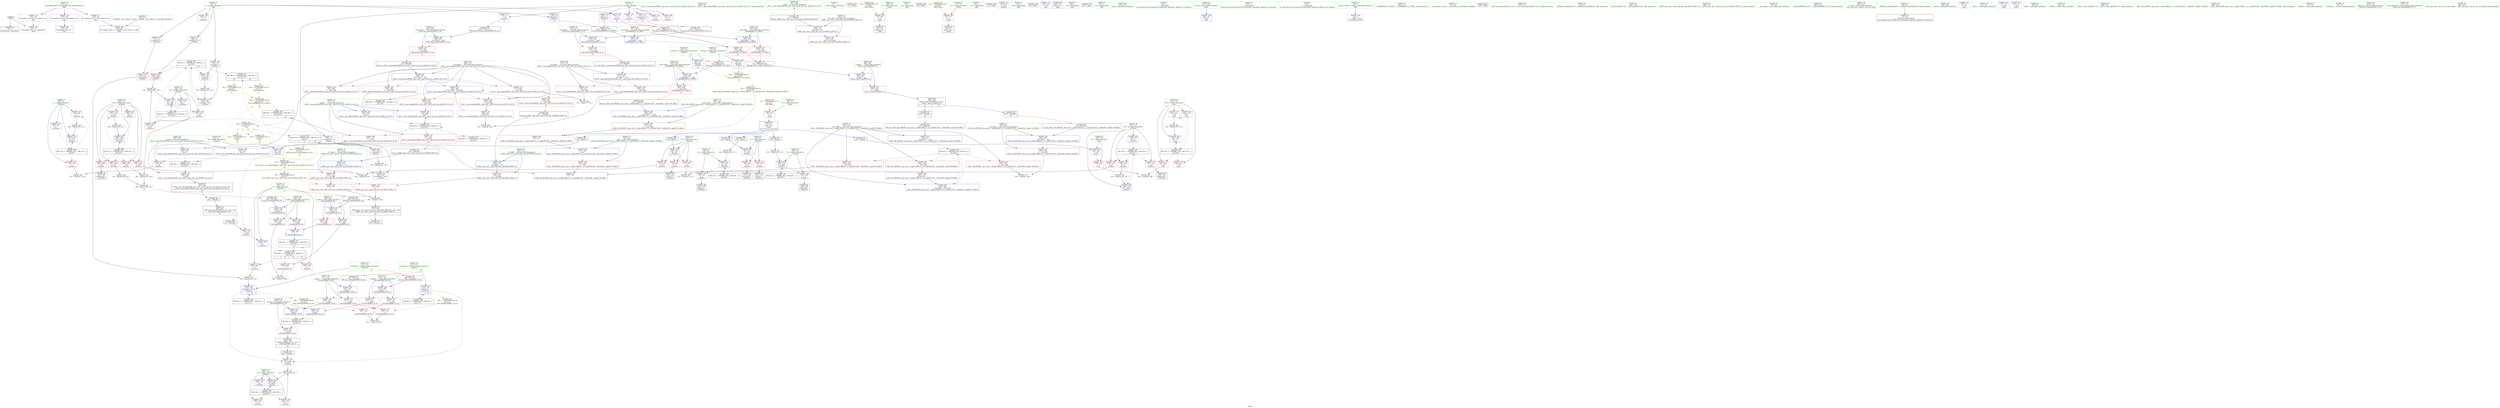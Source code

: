 digraph "SVFG" {
	label="SVFG";

	Node0x55e69fc3c250 [shape=record,color=grey,label="{NodeID: 0\nNullPtr}"];
	Node0x55e69fc3c250 -> Node0x55e69fc55600[style=solid];
	Node0x55e69fc3c250 -> Node0x55e69fc56be0[style=solid];
	Node0x55e69fc9ed00 [shape=record,color=black,label="{NodeID: 526\n120 = PHI(53, )\n}"];
	Node0x55e69fc9ed00 -> Node0x55e69fc56e80[style=solid];
	Node0x55e69fc67aa0 [shape=record,color=grey,label="{NodeID: 360\n212 = cmp(210, 211, )\n}"];
	Node0x55e69fc56360 [shape=record,color=red,label="{NodeID: 194\n451\<--436\n\<--__first.addr\n_ZSt8__fill_aIPiiEN9__gnu_cxx11__enable_ifIXsr11__is_scalarIT0_EE7__valueEvE6__typeET_S6_RKS3_\n}"];
	Node0x55e69fc56360 -> Node0x55e69fc67620[style=solid];
	Node0x55e69fc53520 [shape=record,color=purple,label="{NodeID: 111\n160\<--17\narrayidx10\<--K\n_Z5solvev\n}"];
	Node0x55e69fc53520 -> Node0x55e69fc59ff0[style=solid];
	Node0x55e69fc53520 -> Node0x55e69fc57430[style=solid];
	Node0x55e69fc517c0 [shape=record,color=green,label="{NodeID: 28\n90\<--91\nM\<--M_field_insensitive\n_Z5solvev\n}"];
	Node0x55e69fc517c0 -> Node0x55e69fc58fb0[style=solid];
	Node0x55e69fc517c0 -> Node0x55e69fc56e80[style=solid];
	Node0x55e69fca0f40 [shape=record,color=black,label="{NodeID: 554\n267 = PHI(172, )\n1st arg _ZSt11max_elementIPiET_S1_S1_ }"];
	Node0x55e69fca0f40 -> Node0x55e69fc600d0[style=solid];
	Node0x55e69fc5d880 [shape=record,color=black,label="{NodeID: 388\nMR_38V_2 = PHI(MR_38V_3, MR_38V_1, )\npts\{113 \}\n}"];
	Node0x55e69fc5d880 -> Node0x55e69fc57b80[style=dashed];
	Node0x55e69fc57ab0 [shape=record,color=blue,label="{NodeID: 222\n110\<--127\ni27\<--\n_Z5solvev\n}"];
	Node0x55e69fc57ab0 -> Node0x55e69fc5d380[style=dashed];
	Node0x55e69fc59560 [shape=record,color=red,label="{NodeID: 139\n190\<--104\n\<--ks\n_Z5solvev\n}"];
	Node0x55e69fc59560 -> Node0x55e69fc671a0[style=solid];
	Node0x55e69fc54020 [shape=record,color=green,label="{NodeID: 56\n284\<--285\n_ZSt13__max_elementIPiN9__gnu_cxx5__ops15_Iter_less_iterEET_S4_S4_T0_\<--_ZSt13__max_elementIPiN9__gnu_cxx5__ops15_Iter_less_iterEET_S4_S4_T0__field_insensitive\n}"];
	Node0x55e69fc61040 [shape=record,color=blue,label="{NodeID: 250\n416\<--413\nthis.addr\<--this\n_ZNK9__gnu_cxx5__ops15_Iter_less_iterclIPiS3_EEbT_T0_\n}"];
	Node0x55e69fc61040 -> Node0x55e69fc5be00[style=dashed];
	Node0x55e69fc5ac20 [shape=record,color=red,label="{NodeID: 167\n329\<--309\n\<--retval\n_ZSt3maxIiERKT_S2_S2_\n}"];
	Node0x55e69fc5ac20 -> Node0x55e69fc528f0[style=solid];
	Node0x55e69fc55800 [shape=record,color=black,label="{NodeID: 84\n53\<--60\n_Z2inv_ret\<--\n_Z2inv\n|{<s0>6|<s1>7|<s2>8|<s3>11|<s4>12|<s5>22}}"];
	Node0x55e69fc55800:s0 -> Node0x55e69f853b60[style=solid,color=blue];
	Node0x55e69fc55800:s1 -> Node0x55e69fc9ec00[style=solid,color=blue];
	Node0x55e69fc55800:s2 -> Node0x55e69fc9ed00[style=solid,color=blue];
	Node0x55e69fc55800:s3 -> Node0x55e69fc9f5c0[style=solid,color=blue];
	Node0x55e69fc55800:s4 -> Node0x55e69fc9f700[style=solid,color=blue];
	Node0x55e69fc55800:s5 -> Node0x55e69fc9fc00[style=solid,color=blue];
	Node0x55e69fc4fb90 [shape=record,color=green,label="{NodeID: 1\n7\<--1\n__dso_handle\<--dummyObj\nGlob }"];
	Node0x55e69fc9ee40 [shape=record,color=black,label="{NodeID: 527\n57 = PHI()\n}"];
	Node0x55e69fc67c20 [shape=record,color=grey,label="{NodeID: 361\n350 = cmp(348, 349, )\n}"];
	Node0x55e69fc56430 [shape=record,color=red,label="{NodeID: 195\n456\<--436\n\<--__first.addr\n_ZSt8__fill_aIPiiEN9__gnu_cxx11__enable_ifIXsr11__is_scalarIT0_EE7__valueEvE6__typeET_S6_RKS3_\n}"];
	Node0x55e69fc56430 -> Node0x55e69fc615f0[style=solid];
	Node0x55e69fc535f0 [shape=record,color=purple,label="{NodeID: 112\n171\<--17\n\<--K\n_Z5solvev\n}"];
	Node0x55e69fc51890 [shape=record,color=green,label="{NodeID: 29\n92\<--93\nref.tmp\<--ref.tmp_field_insensitive\n_Z5solvev\n|{|<s1>9}}"];
	Node0x55e69fc51890 -> Node0x55e69fc56f50[style=solid];
	Node0x55e69fc51890:s1 -> Node0x55e69fca0950[style=solid,color=red];
	Node0x55e69fca1080 [shape=record,color=black,label="{NodeID: 555\n363 = PHI(278, )\n0th arg _ZSt13__max_elementIPiN9__gnu_cxx5__ops15_Iter_less_iterEET_S4_S4_T0_ }"];
	Node0x55e69fca1080 -> Node0x55e69fc60a90[style=solid];
	Node0x55e69fc5dd80 [shape=record,color=black,label="{NodeID: 389\nMR_40V_2 = PHI(MR_40V_3, MR_40V_1, )\npts\{115 \}\n}"];
	Node0x55e69fc5dd80 -> Node0x55e69fc57c50[style=dashed];
	Node0x55e69fc57b80 [shape=record,color=blue,label="{NodeID: 223\n112\<--127\nref.tmp31\<--\n_Z5solvev\n|{|<s2>15}}"];
	Node0x55e69fc57b80 -> Node0x55e69fc5a330[style=dashed];
	Node0x55e69fc57b80 -> Node0x55e69fc5d880[style=dashed];
	Node0x55e69fc57b80:s2 -> Node0x55e69fc74cf0[style=dashed,color=red];
	Node0x55e69fc59630 [shape=record,color=red,label="{NodeID: 140\n193\<--104\n\<--ks\n_Z5solvev\n}"];
	Node0x55e69fc59630 -> Node0x55e69fc67020[style=solid];
	Node0x55e69fc54120 [shape=record,color=green,label="{NodeID: 57\n290\<--291\na.addr\<--a.addr_field_insensitive\n_Z5chmaxIiEvRT_S0_\n}"];
	Node0x55e69fc54120 -> Node0x55e69fc5a810[style=solid];
	Node0x55e69fc54120 -> Node0x55e69fc5a8e0[style=solid];
	Node0x55e69fc54120 -> Node0x55e69fc601a0[style=solid];
	Node0x55e69fc61110 [shape=record,color=blue,label="{NodeID: 251\n418\<--414\n__it1.addr\<--__it1\n_ZNK9__gnu_cxx5__ops15_Iter_less_iterclIPiS3_EEbT_T0_\n}"];
	Node0x55e69fc61110 -> Node0x55e69fc5bed0[style=dashed];
	Node0x55e69fc5acf0 [shape=record,color=red,label="{NodeID: 168\n317\<--311\n\<--__a.addr\n_ZSt3maxIiERKT_S2_S2_\n}"];
	Node0x55e69fc5acf0 -> Node0x55e69fc5b030[style=solid];
	Node0x55e69fc558d0 [shape=record,color=black,label="{NodeID: 85\n67\<--72\n_Z3finv_ret\<--\n_Z3finv\n}"];
	Node0x55e69fc4f940 [shape=record,color=green,label="{NodeID: 2\n8\<--1\n.str\<--dummyObj\nGlob }"];
	Node0x55e69fc9ef10 [shape=record,color=black,label="{NodeID: 528\n36 = PHI()\n}"];
	Node0x55e69fc67da0 [shape=record,color=grey,label="{NodeID: 362\n143 = cmp(141, 142, )\n}"];
	Node0x55e69fc56500 [shape=record,color=red,label="{NodeID: 196\n459\<--436\n\<--__first.addr\n_ZSt8__fill_aIPiiEN9__gnu_cxx11__enable_ifIXsr11__is_scalarIT0_EE7__valueEvE6__typeET_S6_RKS3_\n}"];
	Node0x55e69fc56500 -> Node0x55e69fc585f0[style=solid];
	Node0x55e69fc536c0 [shape=record,color=purple,label="{NodeID: 113\n173\<--17\n\<--K\n_Z5solvev\n|{<s0>13}}"];
	Node0x55e69fc536c0:s0 -> Node0x55e69fca0e00[style=solid,color=red];
	Node0x55e69fc51960 [shape=record,color=green,label="{NodeID: 30\n94\<--95\nref.tmp5\<--ref.tmp5_field_insensitive\n_Z5solvev\n|{|<s1>10}}"];
	Node0x55e69fc51960 -> Node0x55e69fc57020[style=solid];
	Node0x55e69fc51960:s1 -> Node0x55e69fca0950[style=solid,color=red];
	Node0x55e69fca11c0 [shape=record,color=black,label="{NodeID: 556\n364 = PHI(279, )\n1st arg _ZSt13__max_elementIPiN9__gnu_cxx5__ops15_Iter_less_iterEET_S4_S4_T0_ }"];
	Node0x55e69fca11c0 -> Node0x55e69fc60b60[style=solid];
	Node0x55e69fc5de70 [shape=record,color=yellow,style=double,label="{NodeID: 390\n8V_1 = ENCHI(MR_8V_0)\npts\{16 \}\nFun[_Z5solvev]|{<s0>9}}"];
	Node0x55e69fc5de70:s0 -> Node0x55e69fc81190[style=dashed,color=red];
	Node0x55e69fc57c50 [shape=record,color=blue,label="{NodeID: 224\n114\<--220\nref.tmp32\<--sub35\n_Z5solvev\n|{|<s2>15}}"];
	Node0x55e69fc57c50 -> Node0x55e69fc5a330[style=dashed];
	Node0x55e69fc57c50 -> Node0x55e69fc5dd80[style=dashed];
	Node0x55e69fc57c50:s2 -> Node0x55e69fc74e00[style=dashed,color=red];
	Node0x55e69fc59700 [shape=record,color=red,label="{NodeID: 141\n182\<--106\n\<--i16\n_Z5solvev\n}"];
	Node0x55e69fc59700 -> Node0x55e69fc67f20[style=solid];
	Node0x55e69fc541f0 [shape=record,color=green,label="{NodeID: 58\n292\<--293\nb.addr\<--b.addr_field_insensitive\n_Z5chmaxIiEvRT_S0_\n}"];
	Node0x55e69fc541f0 -> Node0x55e69fc5a9b0[style=solid];
	Node0x55e69fc541f0 -> Node0x55e69fc5aa80[style=solid];
	Node0x55e69fc541f0 -> Node0x55e69fc60270[style=solid];
	Node0x55e69fc611e0 [shape=record,color=blue,label="{NodeID: 252\n420\<--415\n__it2.addr\<--__it2\n_ZNK9__gnu_cxx5__ops15_Iter_less_iterclIPiS3_EEbT_T0_\n}"];
	Node0x55e69fc611e0 -> Node0x55e69fc5bfa0[style=dashed];
	Node0x55e69fc5adc0 [shape=record,color=red,label="{NodeID: 169\n326\<--311\n\<--__a.addr\n_ZSt3maxIiERKT_S2_S2_\n}"];
	Node0x55e69fc5adc0 -> Node0x55e69fc60680[style=solid];
	Node0x55e69fc559a0 [shape=record,color=black,label="{NodeID: 86\n76\<--81\n_Z3linv_ret\<--\n_Z3linv\n}"];
	Node0x55e69fc4f9d0 [shape=record,color=green,label="{NodeID: 3\n10\<--1\n.str.1\<--dummyObj\nGlob }"];
	Node0x55e69fc9efe0 [shape=record,color=black,label="{NodeID: 529\n71 = PHI()\n}"];
	Node0x55e69fc67f20 [shape=record,color=grey,label="{NodeID: 363\n184 = cmp(182, 183, )\n}"];
	Node0x55e69fc565d0 [shape=record,color=red,label="{NodeID: 197\n452\<--438\n\<--__last.addr\n_ZSt8__fill_aIPiiEN9__gnu_cxx11__enable_ifIXsr11__is_scalarIT0_EE7__valueEvE6__typeET_S6_RKS3_\n}"];
	Node0x55e69fc565d0 -> Node0x55e69fc67620[style=solid];
	Node0x55e69fc53790 [shape=record,color=purple,label="{NodeID: 114\n236\<--20\n\<--.str.3\n_Z5solvev\n}"];
	Node0x55e69fc51a30 [shape=record,color=green,label="{NodeID: 31\n96\<--97\ni\<--i_field_insensitive\n_Z5solvev\n}"];
	Node0x55e69fc51a30 -> Node0x55e69fc59080[style=solid];
	Node0x55e69fc51a30 -> Node0x55e69fc59150[style=solid];
	Node0x55e69fc51a30 -> Node0x55e69fc570f0[style=solid];
	Node0x55e69fc51a30 -> Node0x55e69fc57500[style=solid];
	Node0x55e69fca1300 [shape=record,color=black,label="{NodeID: 557\n465 = PHI(254, 258, )\n0th arg _ZSt12__niter_baseIPiET_S1_ }"];
	Node0x55e69fca1300 -> Node0x55e69fc61790[style=solid];
	Node0x55e69fc5df80 [shape=record,color=yellow,style=double,label="{NodeID: 391\n10V_1 = ENCHI(MR_10V_0)\npts\{19 \}\nFun[_Z5solvev]|{<s0>9}}"];
	Node0x55e69fc5df80:s0 -> Node0x55e69fc81190[style=dashed,color=red];
	Node0x55e69fc57d20 [shape=record,color=blue,label="{NodeID: 225\n108\<--227\nZ\<--add37\n_Z5solvev\n}"];
	Node0x55e69fc57d20 -> Node0x55e69fc5ce80[style=dashed];
	Node0x55e69fc597d0 [shape=record,color=red,label="{NodeID: 142\n186\<--106\n\<--i16\n_Z5solvev\n}"];
	Node0x55e69fc597d0 -> Node0x55e69fc55f50[style=solid];
	Node0x55e69fc542c0 [shape=record,color=green,label="{NodeID: 59\n309\<--310\nretval\<--retval_field_insensitive\n_ZSt3maxIiERKT_S2_S2_\n}"];
	Node0x55e69fc542c0 -> Node0x55e69fc5ac20[style=solid];
	Node0x55e69fc542c0 -> Node0x55e69fc605b0[style=solid];
	Node0x55e69fc542c0 -> Node0x55e69fc60680[style=solid];
	Node0x55e69fc612b0 [shape=record,color=blue,label="{NodeID: 253\n436\<--433\n__first.addr\<--__first\n_ZSt8__fill_aIPiiEN9__gnu_cxx11__enable_ifIXsr11__is_scalarIT0_EE7__valueEvE6__typeET_S6_RKS3_\n}"];
	Node0x55e69fc612b0 -> Node0x55e69fc5c480[style=dashed];
	Node0x55e69fc5ae90 [shape=record,color=red,label="{NodeID: 170\n319\<--313\n\<--__b.addr\n_ZSt3maxIiERKT_S2_S2_\n}"];
	Node0x55e69fc5ae90 -> Node0x55e69fc5b100[style=solid];
	Node0x55e69fc55a70 [shape=record,color=black,label="{NodeID: 87\n123\<--122\nidx.ext\<--\n_Z5solvev\n}"];
	Node0x55e69fc50400 [shape=record,color=green,label="{NodeID: 4\n12\<--1\n.str.2\<--dummyObj\nGlob }"];
	Node0x55e69fc9f0b0 [shape=record,color=black,label="{NodeID: 530\n80 = PHI()\n}"];
	Node0x55e69fc680a0 [shape=record,color=grey,label="{NodeID: 364\n430 = cmp(427, 429, )\n}"];
	Node0x55e69fc680a0 -> Node0x55e69fc52a90[style=solid];
	Node0x55e69fc566a0 [shape=record,color=red,label="{NodeID: 198\n447\<--440\n\<--__value.addr\n_ZSt8__fill_aIPiiEN9__gnu_cxx11__enable_ifIXsr11__is_scalarIT0_EE7__valueEvE6__typeET_S6_RKS3_\n}"];
	Node0x55e69fc566a0 -> Node0x55e69fc56840[style=solid];
	Node0x55e69fc53860 [shape=record,color=purple,label="{NodeID: 115\n353\<--22\n\<--.str.4\nmain\n}"];
	Node0x55e69fc51b00 [shape=record,color=green,label="{NodeID: 32\n98\<--99\np\<--p_field_insensitive\n_Z5solvev\n}"];
	Node0x55e69fc51b00 -> Node0x55e69fc59220[style=solid];
	Node0x55e69fc51b00 -> Node0x55e69fc571c0[style=solid];
	Node0x55e69fca1510 [shape=record,color=black,label="{NodeID: 558\n288 = PHI(102, )\n0th arg _Z5chmaxIiEvRT_S0_ }"];
	Node0x55e69fca1510 -> Node0x55e69fc601a0[style=solid];
	Node0x55e69fc57df0 [shape=record,color=blue,label="{NodeID: 226\n110\<--231\ni27\<--inc39\n_Z5solvev\n}"];
	Node0x55e69fc57df0 -> Node0x55e69fc5d380[style=dashed];
	Node0x55e69fc598a0 [shape=record,color=red,label="{NodeID: 143\n194\<--106\n\<--i16\n_Z5solvev\n}"];
	Node0x55e69fc598a0 -> Node0x55e69fc67020[style=solid];
	Node0x55e69fc54390 [shape=record,color=green,label="{NodeID: 60\n311\<--312\n__a.addr\<--__a.addr_field_insensitive\n_ZSt3maxIiERKT_S2_S2_\n}"];
	Node0x55e69fc54390 -> Node0x55e69fc5acf0[style=solid];
	Node0x55e69fc54390 -> Node0x55e69fc5adc0[style=solid];
	Node0x55e69fc54390 -> Node0x55e69fc60410[style=solid];
	Node0x55e69fc61380 [shape=record,color=blue,label="{NodeID: 254\n438\<--434\n__last.addr\<--__last\n_ZSt8__fill_aIPiiEN9__gnu_cxx11__enable_ifIXsr11__is_scalarIT0_EE7__valueEvE6__typeET_S6_RKS3_\n}"];
	Node0x55e69fc61380 -> Node0x55e69fc565d0[style=dashed];
	Node0x55e69fc5af60 [shape=record,color=red,label="{NodeID: 171\n323\<--313\n\<--__b.addr\n_ZSt3maxIiERKT_S2_S2_\n}"];
	Node0x55e69fc5af60 -> Node0x55e69fc605b0[style=solid];
	Node0x55e69fc55b40 [shape=record,color=black,label="{NodeID: 88\n336\<--127\nmain_ret\<--\nmain\n}"];
	Node0x55e69fc50490 [shape=record,color=green,label="{NodeID: 5\n20\<--1\n.str.3\<--dummyObj\nGlob }"];
	Node0x55e69fc9f180 [shape=record,color=black,label="{NodeID: 531\n237 = PHI()\n}"];
	Node0x55e69fc68220 [shape=record,color=grey,label="{NodeID: 365\n299 = cmp(297, 298, )\n}"];
	Node0x55e69fc56770 [shape=record,color=red,label="{NodeID: 199\n455\<--442\n\<--__tmp\n_ZSt8__fill_aIPiiEN9__gnu_cxx11__enable_ifIXsr11__is_scalarIT0_EE7__valueEvE6__typeET_S6_RKS3_\n}"];
	Node0x55e69fc56770 -> Node0x55e69fc615f0[style=solid];
	Node0x55e69fc58220 [shape=record,color=purple,label="{NodeID: 116\n475\<--24\nllvm.global_ctors_0\<--llvm.global_ctors\nGlob }"];
	Node0x55e69fc58220 -> Node0x55e69fc569e0[style=solid];
	Node0x55e69fc51bd0 [shape=record,color=green,label="{NodeID: 33\n100\<--101\nb\<--b_field_insensitive\n_Z5solvev\n}"];
	Node0x55e69fc51bd0 -> Node0x55e69fc592f0[style=solid];
	Node0x55e69fc51bd0 -> Node0x55e69fc57290[style=solid];
	Node0x55e69fca1620 [shape=record,color=black,label="{NodeID: 559\n289 = PHI(198, )\n1st arg _Z5chmaxIiEvRT_S0_ }"];
	Node0x55e69fca1620 -> Node0x55e69fc60270[style=solid];
	Node0x55e69fc57ec0 [shape=record,color=blue,label="{NodeID: 227\n245\<--242\n__first.addr\<--__first\n_ZSt4fillIPiiEvT_S1_RKT0_\n}"];
	Node0x55e69fc57ec0 -> Node0x55e69fc5a400[style=dashed];
	Node0x55e69fc59970 [shape=record,color=red,label="{NodeID: 144\n196\<--106\n\<--i16\n_Z5solvev\n}"];
	Node0x55e69fc59970 -> Node0x55e69fc66ea0[style=solid];
	Node0x55e69fc54460 [shape=record,color=green,label="{NodeID: 61\n313\<--314\n__b.addr\<--__b.addr_field_insensitive\n_ZSt3maxIiERKT_S2_S2_\n}"];
	Node0x55e69fc54460 -> Node0x55e69fc5ae90[style=solid];
	Node0x55e69fc54460 -> Node0x55e69fc5af60[style=solid];
	Node0x55e69fc54460 -> Node0x55e69fc604e0[style=solid];
	Node0x55e69fc81190 [shape=record,color=yellow,style=double,label="{NodeID: 421\n48V_1 = ENCHI(MR_48V_0)\npts\{16 19 \}\nFun[_ZSt4fillIPiiEvT_S1_RKT0_]|{<s0>19}}"];
	Node0x55e69fc81190:s0 -> Node0x55e69fc5c980[style=dashed,color=red];
	Node0x55e69fc61450 [shape=record,color=blue,label="{NodeID: 255\n440\<--435\n__value.addr\<--__value\n_ZSt8__fill_aIPiiEN9__gnu_cxx11__enable_ifIXsr11__is_scalarIT0_EE7__valueEvE6__typeET_S6_RKS3_\n}"];
	Node0x55e69fc61450 -> Node0x55e69fc566a0[style=dashed];
	Node0x55e69fc5b030 [shape=record,color=red,label="{NodeID: 172\n318\<--317\n\<--\n_ZSt3maxIiERKT_S2_S2_\n}"];
	Node0x55e69fc5b030 -> Node0x55e69fc677a0[style=solid];
	Node0x55e69fc55c10 [shape=record,color=black,label="{NodeID: 89\n133\<--132\nidx.ext3\<--\n_Z5solvev\n}"];
	Node0x55e69fc50520 [shape=record,color=green,label="{NodeID: 6\n22\<--1\n.str.4\<--dummyObj\nGlob }"];
	Node0x55e69fc9f250 [shape=record,color=black,label="{NodeID: 532\n255 = PHI(464, )\n|{<s0>19}}"];
	Node0x55e69fc9f250:s0 -> Node0x55e69fc9ff20[style=solid,color=red];
	Node0x55e69fc74f90 [shape=record,color=black,label="{NodeID: 366\nMR_8V_4 = PHI(MR_8V_5, MR_8V_3, )\npts\{16 \}\n|{|<s4>24}}"];
	Node0x55e69fc74f90 -> Node0x55e69fc59f20[style=dashed];
	Node0x55e69fc74f90 -> Node0x55e69fc5a190[style=dashed];
	Node0x55e69fc74f90 -> Node0x55e69fc5a260[style=dashed];
	Node0x55e69fc74f90 -> Node0x55e69fc57360[style=dashed];
	Node0x55e69fc74f90:s4 -> Node0x55e69fc76e80[style=dashed,color=blue];
	Node0x55e69fc56840 [shape=record,color=red,label="{NodeID: 200\n448\<--447\n\<--\n_ZSt8__fill_aIPiiEN9__gnu_cxx11__enable_ifIXsr11__is_scalarIT0_EE7__valueEvE6__typeET_S6_RKS3_\n}"];
	Node0x55e69fc56840 -> Node0x55e69fc61520[style=solid];
	Node0x55e69fc58320 [shape=record,color=purple,label="{NodeID: 117\n476\<--24\nllvm.global_ctors_1\<--llvm.global_ctors\nGlob }"];
	Node0x55e69fc58320 -> Node0x55e69fc56ae0[style=solid];
	Node0x55e69fc51ca0 [shape=record,color=green,label="{NodeID: 34\n102\<--103\nY\<--Y_field_insensitive\n_Z5solvev\n|{|<s3>14}}"];
	Node0x55e69fc51ca0 -> Node0x55e69fc593c0[style=solid];
	Node0x55e69fc51ca0 -> Node0x55e69fc59490[style=solid];
	Node0x55e69fc51ca0 -> Node0x55e69fc575d0[style=solid];
	Node0x55e69fc51ca0:s3 -> Node0x55e69fca1510[style=solid,color=red];
	Node0x55e69fc57f90 [shape=record,color=blue,label="{NodeID: 228\n247\<--243\n__last.addr\<--__last\n_ZSt4fillIPiiEvT_S1_RKT0_\n}"];
	Node0x55e69fc57f90 -> Node0x55e69fc5a4d0[style=dashed];
	Node0x55e69fc59a40 [shape=record,color=red,label="{NodeID: 145\n203\<--106\n\<--i16\n_Z5solvev\n}"];
	Node0x55e69fc59a40 -> Node0x55e69fc66a20[style=solid];
	Node0x55e69fc54530 [shape=record,color=green,label="{NodeID: 62\n334\<--335\nmain\<--main_field_insensitive\n}"];
	Node0x55e69fc81270 [shape=record,color=yellow,style=double,label="{NodeID: 422\n50V_1 = ENCHI(MR_50V_0)\npts\{93 95 \}\nFun[_ZSt4fillIPiiEvT_S1_RKT0_]|{<s0>19}}"];
	Node0x55e69fc81270:s0 -> Node0x55e69fc74c10[style=dashed,color=red];
	Node0x55e69fc61520 [shape=record,color=blue,label="{NodeID: 256\n442\<--448\n__tmp\<--\n_ZSt8__fill_aIPiiEN9__gnu_cxx11__enable_ifIXsr11__is_scalarIT0_EE7__valueEvE6__typeET_S6_RKS3_\n}"];
	Node0x55e69fc61520 -> Node0x55e69fc56770[style=dashed];
	Node0x55e69fc5b100 [shape=record,color=red,label="{NodeID: 173\n320\<--319\n\<--\n_ZSt3maxIiERKT_S2_S2_\n}"];
	Node0x55e69fc5b100 -> Node0x55e69fc677a0[style=solid];
	Node0x55e69fc55ce0 [shape=record,color=black,label="{NodeID: 90\n153\<--152\nidxprom\<--\n_Z5solvev\n}"];
	Node0x55e69fc505b0 [shape=record,color=green,label="{NodeID: 7\n25\<--1\n\<--dummyObj\nCan only get source location for instruction, argument, global var or function.}"];
	Node0x55e69fc9f480 [shape=record,color=black,label="{NodeID: 533\n259 = PHI(464, )\n|{<s0>19}}"];
	Node0x55e69fc9f480:s0 -> Node0x55e69fca00c0[style=solid,color=red];
	Node0x55e69fc75080 [shape=record,color=black,label="{NodeID: 367\nMR_10V_4 = PHI(MR_10V_5, MR_10V_3, )\npts\{19 \}\n|{|<s3>13|<s4>24}}"];
	Node0x55e69fc75080 -> Node0x55e69fc59ff0[style=dashed];
	Node0x55e69fc75080 -> Node0x55e69fc5a0c0[style=dashed];
	Node0x55e69fc75080 -> Node0x55e69fc57430[style=dashed];
	Node0x55e69fc75080:s3 -> Node0x55e69fc81bc0[style=dashed,color=red];
	Node0x55e69fc75080:s4 -> Node0x55e69fc76e80[style=dashed,color=blue];
	Node0x55e69fc56910 [shape=record,color=red,label="{NodeID: 201\n469\<--466\n\<--__it.addr\n_ZSt12__niter_baseIPiET_S1_\n}"];
	Node0x55e69fc56910 -> Node0x55e69fc52b60[style=solid];
	Node0x55e69fc58420 [shape=record,color=purple,label="{NodeID: 118\n477\<--24\nllvm.global_ctors_2\<--llvm.global_ctors\nGlob }"];
	Node0x55e69fc58420 -> Node0x55e69fc56be0[style=solid];
	Node0x55e69fc51d70 [shape=record,color=green,label="{NodeID: 35\n104\<--105\nks\<--ks_field_insensitive\n_Z5solvev\n}"];
	Node0x55e69fc51d70 -> Node0x55e69fc59560[style=solid];
	Node0x55e69fc51d70 -> Node0x55e69fc59630[style=solid];
	Node0x55e69fc51d70 -> Node0x55e69fc576a0[style=solid];
	Node0x55e69fc51d70 -> Node0x55e69fc57840[style=solid];
	Node0x55e69fc58060 [shape=record,color=blue,label="{NodeID: 229\n249\<--244\n__value.addr\<--__value\n_ZSt4fillIPiiEvT_S1_RKT0_\n}"];
	Node0x55e69fc58060 -> Node0x55e69fc5a5a0[style=dashed];
	Node0x55e69fc59b10 [shape=record,color=red,label="{NodeID: 146\n226\<--108\n\<--Z\n_Z5solvev\n}"];
	Node0x55e69fc59b10 -> Node0x55e69fc668a0[style=solid];
	Node0x55e69fc54630 [shape=record,color=green,label="{NodeID: 63\n337\<--338\nretval\<--retval_field_insensitive\nmain\n}"];
	Node0x55e69fc54630 -> Node0x55e69fc60750[style=solid];
	Node0x55e69fc615f0 [shape=record,color=blue,label="{NodeID: 257\n456\<--455\n\<--\n_ZSt8__fill_aIPiiEN9__gnu_cxx11__enable_ifIXsr11__is_scalarIT0_EE7__valueEvE6__typeET_S6_RKS3_\n}"];
	Node0x55e69fc615f0 -> Node0x55e69fc5c980[style=dashed];
	Node0x55e69fc5b1d0 [shape=record,color=red,label="{NodeID: 174\n349\<--339\n\<--T\nmain\n}"];
	Node0x55e69fc5b1d0 -> Node0x55e69fc67c20[style=solid];
	Node0x55e69fc55db0 [shape=record,color=black,label="{NodeID: 91\n159\<--158\nidxprom9\<--\n_Z5solvev\n}"];
	Node0x55e69fc50640 [shape=record,color=green,label="{NodeID: 8\n127\<--1\n\<--dummyObj\nCan only get source location for instruction, argument, global var or function.}"];
	Node0x55e69fc9f5c0 [shape=record,color=black,label="{NodeID: 534\n145 = PHI(53, )\n}"];
	Node0x55e69fc9f5c0 -> Node0x55e69fc66120[style=solid];
	Node0x55e69fc75580 [shape=record,color=black,label="{NodeID: 368\nMR_22V_3 = PHI(MR_22V_4, MR_22V_2, )\npts\{97 \}\n}"];
	Node0x55e69fc75580 -> Node0x55e69fc59080[style=dashed];
	Node0x55e69fc75580 -> Node0x55e69fc59150[style=dashed];
	Node0x55e69fc75580 -> Node0x55e69fc57500[style=dashed];
	Node0x55e69fc569e0 [shape=record,color=blue,label="{NodeID: 202\n475\<--25\nllvm.global_ctors_0\<--\nGlob }"];
	Node0x55e69fc58520 [shape=record,color=purple,label="{NodeID: 119\n388\<--387\nincdec.ptr\<--\n_ZSt13__max_elementIPiN9__gnu_cxx5__ops15_Iter_less_iterEET_S4_S4_T0_\n}"];
	Node0x55e69fc58520 -> Node0x55e69fc60dd0[style=solid];
	Node0x55e69fc58520 -> Node0x55e69fc67920[style=solid];
	Node0x55e69fc51e40 [shape=record,color=green,label="{NodeID: 36\n106\<--107\ni16\<--i16_field_insensitive\n_Z5solvev\n}"];
	Node0x55e69fc51e40 -> Node0x55e69fc59700[style=solid];
	Node0x55e69fc51e40 -> Node0x55e69fc597d0[style=solid];
	Node0x55e69fc51e40 -> Node0x55e69fc598a0[style=solid];
	Node0x55e69fc51e40 -> Node0x55e69fc59970[style=solid];
	Node0x55e69fc51e40 -> Node0x55e69fc59a40[style=solid];
	Node0x55e69fc51e40 -> Node0x55e69fc57770[style=solid];
	Node0x55e69fc51e40 -> Node0x55e69fc57910[style=solid];
	Node0x55e69fc58130 [shape=record,color=blue,label="{NodeID: 230\n268\<--266\n__first.addr\<--__first\n_ZSt11max_elementIPiET_S1_S1_\n}"];
	Node0x55e69fc58130 -> Node0x55e69fc5a670[style=dashed];
	Node0x55e69fc59be0 [shape=record,color=red,label="{NodeID: 147\n235\<--108\n\<--Z\n_Z5solvev\n}"];
	Node0x55e69fc54700 [shape=record,color=green,label="{NodeID: 64\n339\<--340\nT\<--T_field_insensitive\nmain\n}"];
	Node0x55e69fc54700 -> Node0x55e69fc5b1d0[style=solid];
	Node0x55e69fc54700 -> Node0x55e69fc60820[style=solid];
	Node0x55e69fc616c0 [shape=record,color=blue,label="{NodeID: 258\n436\<--460\n__first.addr\<--incdec.ptr\n_ZSt8__fill_aIPiiEN9__gnu_cxx11__enable_ifIXsr11__is_scalarIT0_EE7__valueEvE6__typeET_S6_RKS3_\n}"];
	Node0x55e69fc616c0 -> Node0x55e69fc5c480[style=dashed];
	Node0x55e69fc5b2a0 [shape=record,color=red,label="{NodeID: 175\n348\<--341\n\<--CN\nmain\n}"];
	Node0x55e69fc5b2a0 -> Node0x55e69fc67c20[style=solid];
	Node0x55e69fc55e80 [shape=record,color=black,label="{NodeID: 92\n170\<--169\nidx.ext13\<--\n_Z5solvev\n}"];
	Node0x55e69fc506d0 [shape=record,color=green,label="{NodeID: 9\n147\<--1\n\<--dummyObj\nCan only get source location for instruction, argument, global var or function.}"];
	Node0x55e69fc9f700 [shape=record,color=black,label="{NodeID: 535\n149 = PHI(53, )\n}"];
	Node0x55e69fc9f700 -> Node0x55e69fc66720[style=solid];
	Node0x55e69fc75a80 [shape=record,color=black,label="{NodeID: 369\nMR_24V_2 = PHI(MR_24V_3, MR_24V_1, )\npts\{99 \}\n}"];
	Node0x55e69fc75a80 -> Node0x55e69fc571c0[style=dashed];
	Node0x55e69fc56ae0 [shape=record,color=blue,label="{NodeID: 203\n476\<--26\nllvm.global_ctors_1\<--_GLOBAL__sub_I_JAPLJ_1_0.cpp\nGlob }"];
	Node0x55e69fc585f0 [shape=record,color=purple,label="{NodeID: 120\n460\<--459\nincdec.ptr\<--\n_ZSt8__fill_aIPiiEN9__gnu_cxx11__enable_ifIXsr11__is_scalarIT0_EE7__valueEvE6__typeET_S6_RKS3_\n}"];
	Node0x55e69fc585f0 -> Node0x55e69fc616c0[style=solid];
	Node0x55e69fc51f10 [shape=record,color=green,label="{NodeID: 37\n108\<--109\nZ\<--Z_field_insensitive\n_Z5solvev\n}"];
	Node0x55e69fc51f10 -> Node0x55e69fc59b10[style=solid];
	Node0x55e69fc51f10 -> Node0x55e69fc59be0[style=solid];
	Node0x55e69fc51f10 -> Node0x55e69fc579e0[style=solid];
	Node0x55e69fc51f10 -> Node0x55e69fc57d20[style=solid];
	Node0x55e69fc600d0 [shape=record,color=blue,label="{NodeID: 231\n270\<--267\n__last.addr\<--__last\n_ZSt11max_elementIPiET_S1_S1_\n}"];
	Node0x55e69fc600d0 -> Node0x55e69fc5a740[style=dashed];
	Node0x55e69fc59cb0 [shape=record,color=red,label="{NodeID: 148\n210\<--110\n\<--i27\n_Z5solvev\n}"];
	Node0x55e69fc59cb0 -> Node0x55e69fc67aa0[style=solid];
	Node0x55e69fc547d0 [shape=record,color=green,label="{NodeID: 65\n341\<--342\nCN\<--CN_field_insensitive\nmain\n}"];
	Node0x55e69fc547d0 -> Node0x55e69fc5b2a0[style=solid];
	Node0x55e69fc547d0 -> Node0x55e69fc5b370[style=solid];
	Node0x55e69fc547d0 -> Node0x55e69fc5b440[style=solid];
	Node0x55e69fc547d0 -> Node0x55e69fc608f0[style=solid];
	Node0x55e69fc547d0 -> Node0x55e69fc609c0[style=solid];
	Node0x55e69fc65fa0 [shape=record,color=grey,label="{NodeID: 342\n220 = Binary(218, 219, )\n}"];
	Node0x55e69fc65fa0 -> Node0x55e69fc57c50[style=solid];
	Node0x55e69fc61790 [shape=record,color=blue,label="{NodeID: 259\n466\<--465\n__it.addr\<--__it\n_ZSt12__niter_baseIPiET_S1_\n}"];
	Node0x55e69fc61790 -> Node0x55e69fc56910[style=dashed];
	Node0x55e69fc5b370 [shape=record,color=red,label="{NodeID: 176\n352\<--341\n\<--CN\nmain\n}"];
	Node0x55e69fc55f50 [shape=record,color=black,label="{NodeID: 93\n187\<--186\nidxprom20\<--\n_Z5solvev\n}"];
	Node0x55e69fc50760 [shape=record,color=green,label="{NodeID: 10\n4\<--6\n_ZStL8__ioinit\<--_ZStL8__ioinit_field_insensitive\nGlob }"];
	Node0x55e69fc50760 -> Node0x55e69fc52c30[style=solid];
	Node0x55e69fc9f840 [shape=record,color=black,label="{NodeID: 536\n174 = PHI(265, )\n}"];
	Node0x55e69fc9f840 -> Node0x55e69fc5a0c0[style=solid];
	Node0x55e69fc75f80 [shape=record,color=black,label="{NodeID: 370\nMR_26V_2 = PHI(MR_26V_3, MR_26V_1, )\npts\{101 \}\n}"];
	Node0x55e69fc75f80 -> Node0x55e69fc57290[style=dashed];
	Node0x55e69fc56be0 [shape=record,color=blue, style = dotted,label="{NodeID: 204\n477\<--3\nllvm.global_ctors_2\<--dummyVal\nGlob }"];
	Node0x55e69fc586c0 [shape=record,color=purple,label="{NodeID: 121\n135\<--14\nadd.ptr4\<--S\n_Z5solvev\n|{<s0>10}}"];
	Node0x55e69fc586c0:s0 -> Node0x55e69fca07d0[style=solid,color=red];
	Node0x55e69fc51fe0 [shape=record,color=green,label="{NodeID: 38\n110\<--111\ni27\<--i27_field_insensitive\n_Z5solvev\n}"];
	Node0x55e69fc51fe0 -> Node0x55e69fc59cb0[style=solid];
	Node0x55e69fc51fe0 -> Node0x55e69fc59d80[style=solid];
	Node0x55e69fc51fe0 -> Node0x55e69fc59e50[style=solid];
	Node0x55e69fc51fe0 -> Node0x55e69fc57ab0[style=solid];
	Node0x55e69fc51fe0 -> Node0x55e69fc57df0[style=solid];
	Node0x55e69fc601a0 [shape=record,color=blue,label="{NodeID: 232\n290\<--288\na.addr\<--a\n_Z5chmaxIiEvRT_S0_\n}"];
	Node0x55e69fc601a0 -> Node0x55e69fc5a810[style=dashed];
	Node0x55e69fc601a0 -> Node0x55e69fc5a8e0[style=dashed];
	Node0x55e69fc59d80 [shape=record,color=red,label="{NodeID: 149\n215\<--110\n\<--i27\n_Z5solvev\n}"];
	Node0x55e69fc59d80 -> Node0x55e69fc56020[style=solid];
	Node0x55e69fc548a0 [shape=record,color=green,label="{NodeID: 66\n365\<--366\nretval\<--retval_field_insensitive\n_ZSt13__max_elementIPiN9__gnu_cxx5__ops15_Iter_less_iterEET_S4_S4_T0_\n}"];
	Node0x55e69fc548a0 -> Node0x55e69fc5b510[style=solid];
	Node0x55e69fc548a0 -> Node0x55e69fc60c30[style=solid];
	Node0x55e69fc548a0 -> Node0x55e69fc60f70[style=solid];
	Node0x55e69fc81620 [shape=record,color=yellow,style=double,label="{NodeID: 426\n10V_1 = ENCHI(MR_10V_0)\npts\{19 \}\nFun[_ZNK9__gnu_cxx5__ops15_Iter_less_iterclIPiS3_EEbT_T0_]}"];
	Node0x55e69fc81620 -> Node0x55e69fc561c0[style=dashed];
	Node0x55e69fc81620 -> Node0x55e69fc56290[style=dashed];
	Node0x55e69fc66120 [shape=record,color=grey,label="{NodeID: 343\n146 = Binary(145, 147, )\n}"];
	Node0x55e69fc66120 -> Node0x55e69fc571c0[style=solid];
	Node0x55e69fc5b440 [shape=record,color=red,label="{NodeID: 177\n357\<--341\n\<--CN\nmain\n}"];
	Node0x55e69fc5b440 -> Node0x55e69fc67320[style=solid];
	Node0x55e69fc56020 [shape=record,color=black,label="{NodeID: 94\n216\<--215\nidxprom33\<--\n_Z5solvev\n}"];
	Node0x55e69fc507f0 [shape=record,color=green,label="{NodeID: 11\n14\<--16\nS\<--S_field_insensitive\nGlob }"];
	Node0x55e69fc507f0 -> Node0x55e69fc52f70[style=solid];
	Node0x55e69fc507f0 -> Node0x55e69fc53040[style=solid];
	Node0x55e69fc507f0 -> Node0x55e69fc53110[style=solid];
	Node0x55e69fc507f0 -> Node0x55e69fc531e0[style=solid];
	Node0x55e69fc507f0 -> Node0x55e69fc532b0[style=solid];
	Node0x55e69fc507f0 -> Node0x55e69fc586c0[style=solid];
	Node0x55e69fc9f980 [shape=record,color=black,label="{NodeID: 537\n222 = PHI(306, )\n}"];
	Node0x55e69fc9f980 -> Node0x55e69fc5a330[style=solid];
	Node0x55e69fc76480 [shape=record,color=black,label="{NodeID: 371\nMR_28V_3 = PHI(MR_28V_2, MR_28V_1, )\npts\{103 \}\n|{<s0>14}}"];
	Node0x55e69fc76480:s0 -> Node0x55e69fc77d80[style=dashed,color=blue];
	Node0x55e69fc56ce0 [shape=record,color=blue,label="{NodeID: 205\n86\<--116\nN\<--call\n_Z5solvev\n}"];
	Node0x55e69fc56ce0 -> Node0x55e69fc58ba0[style=dashed];
	Node0x55e69fc56ce0 -> Node0x55e69fc58c70[style=dashed];
	Node0x55e69fc56ce0 -> Node0x55e69fc58d40[style=dashed];
	Node0x55e69fc58790 [shape=record,color=purple,label="{NodeID: 122\n125\<--17\nadd.ptr\<--K\n_Z5solvev\n|{<s0>9}}"];
	Node0x55e69fc58790:s0 -> Node0x55e69fca07d0[style=solid,color=red];
	Node0x55e69fc520b0 [shape=record,color=green,label="{NodeID: 39\n112\<--113\nref.tmp31\<--ref.tmp31_field_insensitive\n_Z5solvev\n|{|<s1>15}}"];
	Node0x55e69fc520b0 -> Node0x55e69fc57b80[style=solid];
	Node0x55e69fc520b0:s1 -> Node0x55e69fca0340[style=solid,color=red];
	Node0x55e69fc60270 [shape=record,color=blue,label="{NodeID: 233\n292\<--289\nb.addr\<--b\n_Z5chmaxIiEvRT_S0_\n}"];
	Node0x55e69fc60270 -> Node0x55e69fc5a9b0[style=dashed];
	Node0x55e69fc60270 -> Node0x55e69fc5aa80[style=dashed];
	Node0x55e69fc59e50 [shape=record,color=red,label="{NodeID: 150\n230\<--110\n\<--i27\n_Z5solvev\n}"];
	Node0x55e69fc59e50 -> Node0x55e69fc66ba0[style=solid];
	Node0x55e69fc54970 [shape=record,color=green,label="{NodeID: 67\n367\<--368\n__comp\<--__comp_field_insensitive\n_ZSt13__max_elementIPiN9__gnu_cxx5__ops15_Iter_less_iterEET_S4_S4_T0_\n|{<s0>25}}"];
	Node0x55e69fc54970:s0 -> Node0x55e69fca0ad0[style=solid,color=red];
	Node0x55e69fc662a0 [shape=record,color=grey,label="{NodeID: 344\n166 = Binary(165, 147, )\n}"];
	Node0x55e69fc662a0 -> Node0x55e69fc57500[style=solid];
	Node0x55e69fc5b510 [shape=record,color=red,label="{NodeID: 178\n406\<--365\n\<--retval\n_ZSt13__max_elementIPiN9__gnu_cxx5__ops15_Iter_less_iterEET_S4_S4_T0_\n}"];
	Node0x55e69fc5b510 -> Node0x55e69fc529c0[style=solid];
	Node0x55e69fc560f0 [shape=record,color=black,label="{NodeID: 95\n265\<--283\n_ZSt11max_elementIPiET_S1_S1__ret\<--call\n_ZSt11max_elementIPiET_S1_S1_\n|{<s0>13}}"];
	Node0x55e69fc560f0:s0 -> Node0x55e69fc9f840[style=solid,color=blue];
	Node0x55e69fc508b0 [shape=record,color=green,label="{NodeID: 12\n17\<--19\nK\<--K_field_insensitive\nGlob }"];
	Node0x55e69fc508b0 -> Node0x55e69fc53380[style=solid];
	Node0x55e69fc508b0 -> Node0x55e69fc53450[style=solid];
	Node0x55e69fc508b0 -> Node0x55e69fc53520[style=solid];
	Node0x55e69fc508b0 -> Node0x55e69fc535f0[style=solid];
	Node0x55e69fc508b0 -> Node0x55e69fc536c0[style=solid];
	Node0x55e69fc508b0 -> Node0x55e69fc58790[style=solid];
	Node0x55e69fc508b0 -> Node0x55e69fc58860[style=solid];
	Node0x55e69fc9fac0 [shape=record,color=black,label="{NodeID: 538\n283 = PHI(362, )\n}"];
	Node0x55e69fc9fac0 -> Node0x55e69fc560f0[style=solid];
	Node0x55e69fc76980 [shape=record,color=black,label="{NodeID: 372\nMR_74V_3 = PHI(MR_74V_4, MR_74V_2, )\npts\{342 \}\n}"];
	Node0x55e69fc76980 -> Node0x55e69fc5b2a0[style=dashed];
	Node0x55e69fc76980 -> Node0x55e69fc5b370[style=dashed];
	Node0x55e69fc76980 -> Node0x55e69fc5b440[style=dashed];
	Node0x55e69fc76980 -> Node0x55e69fc609c0[style=dashed];
	Node0x55e69fc56db0 [shape=record,color=blue,label="{NodeID: 206\n88\<--118\nC\<--call1\n_Z5solvev\n}"];
	Node0x55e69fc56db0 -> Node0x55e69fc58e10[style=dashed];
	Node0x55e69fc56db0 -> Node0x55e69fc58ee0[style=dashed];
	Node0x55e69fc58860 [shape=record,color=purple,label="{NodeID: 123\n172\<--17\nadd.ptr14\<--K\n_Z5solvev\n|{<s0>13}}"];
	Node0x55e69fc58860:s0 -> Node0x55e69fca0f40[style=solid,color=red];
	Node0x55e69fc52180 [shape=record,color=green,label="{NodeID: 40\n114\<--115\nref.tmp32\<--ref.tmp32_field_insensitive\n_Z5solvev\n|{|<s1>15}}"];
	Node0x55e69fc52180 -> Node0x55e69fc57c50[style=solid];
	Node0x55e69fc52180:s1 -> Node0x55e69fca0480[style=solid,color=red];
	Node0x55e69fc60340 [shape=record,color=blue,label="{NodeID: 234\n302\<--301\n\<--\n_Z5chmaxIiEvRT_S0_\n}"];
	Node0x55e69fc60340 -> Node0x55e69fc76480[style=dashed];
	Node0x55e69fc59f20 [shape=record,color=red,label="{NodeID: 151\n155\<--154\n\<--arrayidx\n_Z5solvev\n}"];
	Node0x55e69fc59f20 -> Node0x55e69fc665a0[style=solid];
	Node0x55e69fc54a40 [shape=record,color=green,label="{NodeID: 68\n369\<--370\n__first.addr\<--__first.addr_field_insensitive\n_ZSt13__max_elementIPiN9__gnu_cxx5__ops15_Iter_less_iterEET_S4_S4_T0_\n}"];
	Node0x55e69fc54a40 -> Node0x55e69fc5b5e0[style=solid];
	Node0x55e69fc54a40 -> Node0x55e69fc5b6b0[style=solid];
	Node0x55e69fc54a40 -> Node0x55e69fc5b780[style=solid];
	Node0x55e69fc54a40 -> Node0x55e69fc5b850[style=solid];
	Node0x55e69fc54a40 -> Node0x55e69fc5b920[style=solid];
	Node0x55e69fc54a40 -> Node0x55e69fc5b9f0[style=solid];
	Node0x55e69fc54a40 -> Node0x55e69fc60a90[style=solid];
	Node0x55e69fc54a40 -> Node0x55e69fc60dd0[style=solid];
	Node0x55e69fc66420 [shape=record,color=grey,label="{NodeID: 345\n162 = Binary(161, 147, )\n}"];
	Node0x55e69fc66420 -> Node0x55e69fc57430[style=solid];
	Node0x55e69fc5b5e0 [shape=record,color=red,label="{NodeID: 179\n377\<--369\n\<--__first.addr\n_ZSt13__max_elementIPiN9__gnu_cxx5__ops15_Iter_less_iterEET_S4_S4_T0_\n}"];
	Node0x55e69fc5b5e0 -> Node0x55e69fc674a0[style=solid];
	Node0x55e69fc528f0 [shape=record,color=black,label="{NodeID: 96\n306\<--329\n_ZSt3maxIiERKT_S2_S2__ret\<--\n_ZSt3maxIiERKT_S2_S2_\n|{<s0>15}}"];
	Node0x55e69fc528f0:s0 -> Node0x55e69fc9f980[style=solid,color=blue];
	Node0x55e69fc509b0 [shape=record,color=green,label="{NodeID: 13\n24\<--28\nllvm.global_ctors\<--llvm.global_ctors_field_insensitive\nGlob }"];
	Node0x55e69fc509b0 -> Node0x55e69fc58220[style=solid];
	Node0x55e69fc509b0 -> Node0x55e69fc58320[style=solid];
	Node0x55e69fc509b0 -> Node0x55e69fc58420[style=solid];
	Node0x55e69fc9fc00 [shape=record,color=black,label="{NodeID: 539\n344 = PHI(53, )\n}"];
	Node0x55e69fc9fc00 -> Node0x55e69fc60820[style=solid];
	Node0x55e69fc76e80 [shape=record,color=black,label="{NodeID: 373\nMR_48V_2 = PHI(MR_48V_3, MR_48V_1, )\npts\{16 19 \}\n|{<s0>24|<s1>24}}"];
	Node0x55e69fc76e80:s0 -> Node0x55e69fc5de70[style=dashed,color=red];
	Node0x55e69fc76e80:s1 -> Node0x55e69fc5df80[style=dashed,color=red];
	Node0x55e69fc56e80 [shape=record,color=blue,label="{NodeID: 207\n90\<--120\nM\<--call2\n_Z5solvev\n}"];
	Node0x55e69fc56e80 -> Node0x55e69fc58fb0[style=dashed];
	Node0x55e69fc58930 [shape=record,color=red,label="{NodeID: 124\n60\<--54\n\<--x\n_Z2inv\n}"];
	Node0x55e69fc58930 -> Node0x55e69fc55800[style=solid];
	Node0x55e69fc52250 [shape=record,color=green,label="{NodeID: 41\n130\<--131\n_ZSt4fillIPiiEvT_S1_RKT0_\<--_ZSt4fillIPiiEvT_S1_RKT0__field_insensitive\n}"];
	Node0x55e69fc60410 [shape=record,color=blue,label="{NodeID: 235\n311\<--307\n__a.addr\<--__a\n_ZSt3maxIiERKT_S2_S2_\n}"];
	Node0x55e69fc60410 -> Node0x55e69fc5acf0[style=dashed];
	Node0x55e69fc60410 -> Node0x55e69fc5adc0[style=dashed];
	Node0x55e69fc59ff0 [shape=record,color=red,label="{NodeID: 152\n161\<--160\n\<--arrayidx10\n_Z5solvev\n}"];
	Node0x55e69fc59ff0 -> Node0x55e69fc66420[style=solid];
	Node0x55e69fc54b10 [shape=record,color=green,label="{NodeID: 69\n371\<--372\n__last.addr\<--__last.addr_field_insensitive\n_ZSt13__max_elementIPiN9__gnu_cxx5__ops15_Iter_less_iterEET_S4_S4_T0_\n}"];
	Node0x55e69fc54b10 -> Node0x55e69fc5bac0[style=solid];
	Node0x55e69fc54b10 -> Node0x55e69fc5bb90[style=solid];
	Node0x55e69fc54b10 -> Node0x55e69fc60b60[style=solid];
	Node0x55e69fc665a0 [shape=record,color=grey,label="{NodeID: 346\n156 = Binary(155, 147, )\n}"];
	Node0x55e69fc665a0 -> Node0x55e69fc57360[style=solid];
	Node0x55e69fc5b6b0 [shape=record,color=red,label="{NodeID: 180\n381\<--369\n\<--__first.addr\n_ZSt13__max_elementIPiN9__gnu_cxx5__ops15_Iter_less_iterEET_S4_S4_T0_\n}"];
	Node0x55e69fc5b6b0 -> Node0x55e69fc60c30[style=solid];
	Node0x55e69fc529c0 [shape=record,color=black,label="{NodeID: 97\n362\<--406\n_ZSt13__max_elementIPiN9__gnu_cxx5__ops15_Iter_less_iterEET_S4_S4_T0__ret\<--\n_ZSt13__max_elementIPiN9__gnu_cxx5__ops15_Iter_less_iterEET_S4_S4_T0_\n|{<s0>21}}"];
	Node0x55e69fc529c0:s0 -> Node0x55e69fc9fac0[style=solid,color=blue];
	Node0x55e69fc50ab0 [shape=record,color=green,label="{NodeID: 14\n29\<--30\n__cxx_global_var_init\<--__cxx_global_var_init_field_insensitive\n}"];
	Node0x55e69fc9fd40 [shape=record,color=black,label="{NodeID: 540\n354 = PHI()\n}"];
	Node0x55e69fc77380 [shape=record,color=black,label="{NodeID: 374\nMR_64V_3 = PHI(MR_64V_4, MR_64V_2, )\npts\{310 \}\n}"];
	Node0x55e69fc77380 -> Node0x55e69fc5ac20[style=dashed];
	Node0x55e69fc56f50 [shape=record,color=blue,label="{NodeID: 208\n92\<--127\nref.tmp\<--\n_Z5solvev\n|{<s0>9}}"];
	Node0x55e69fc56f50:s0 -> Node0x55e69fc81270[style=dashed,color=red];
	Node0x55e69fc58a00 [shape=record,color=red,label="{NodeID: 125\n72\<--68\n\<--x\n_Z3finv\n}"];
	Node0x55e69fc58a00 -> Node0x55e69fc558d0[style=solid];
	Node0x55e69fc52350 [shape=record,color=green,label="{NodeID: 42\n175\<--176\n_ZSt11max_elementIPiET_S1_S1_\<--_ZSt11max_elementIPiET_S1_S1__field_insensitive\n}"];
	Node0x55e69fc604e0 [shape=record,color=blue,label="{NodeID: 236\n313\<--308\n__b.addr\<--__b\n_ZSt3maxIiERKT_S2_S2_\n}"];
	Node0x55e69fc604e0 -> Node0x55e69fc5ae90[style=dashed];
	Node0x55e69fc604e0 -> Node0x55e69fc5af60[style=dashed];
	Node0x55e69fc5a0c0 [shape=record,color=red,label="{NodeID: 153\n177\<--174\n\<--call15\n_Z5solvev\n}"];
	Node0x55e69fc5a0c0 -> Node0x55e69fc575d0[style=solid];
	Node0x55e69fc54be0 [shape=record,color=green,label="{NodeID: 70\n373\<--374\n__result\<--__result_field_insensitive\n_ZSt13__max_elementIPiN9__gnu_cxx5__ops15_Iter_less_iterEET_S4_S4_T0_\n}"];
	Node0x55e69fc54be0 -> Node0x55e69fc5bc60[style=solid];
	Node0x55e69fc54be0 -> Node0x55e69fc5bd30[style=solid];
	Node0x55e69fc54be0 -> Node0x55e69fc60d00[style=solid];
	Node0x55e69fc54be0 -> Node0x55e69fc60ea0[style=solid];
	Node0x55e69fc66720 [shape=record,color=grey,label="{NodeID: 347\n150 = Binary(149, 147, )\n}"];
	Node0x55e69fc66720 -> Node0x55e69fc57290[style=solid];
	Node0x55e69fc5b780 [shape=record,color=red,label="{NodeID: 181\n384\<--369\n\<--__first.addr\n_ZSt13__max_elementIPiN9__gnu_cxx5__ops15_Iter_less_iterEET_S4_S4_T0_\n}"];
	Node0x55e69fc5b780 -> Node0x55e69fc60d00[style=solid];
	Node0x55e69fc52a90 [shape=record,color=black,label="{NodeID: 98\n412\<--430\n_ZNK9__gnu_cxx5__ops15_Iter_less_iterclIPiS3_EEbT_T0__ret\<--cmp\n_ZNK9__gnu_cxx5__ops15_Iter_less_iterclIPiS3_EEbT_T0_\n|{<s0>25}}"];
	Node0x55e69fc52a90:s0 -> Node0x55e69fc9fe10[style=solid,color=blue];
	Node0x55e69fc50bb0 [shape=record,color=green,label="{NodeID: 15\n33\<--34\n_ZNSt8ios_base4InitC1Ev\<--_ZNSt8ios_base4InitC1Ev_field_insensitive\n}"];
	Node0x55e69fc9fe10 [shape=record,color=black,label="{NodeID: 541\n395 = PHI(412, )\n}"];
	Node0x55e69fc57020 [shape=record,color=blue,label="{NodeID: 209\n94\<--127\nref.tmp5\<--\n_Z5solvev\n|{<s0>10}}"];
	Node0x55e69fc57020:s0 -> Node0x55e69fc81270[style=dashed,color=red];
	Node0x55e69fc58ad0 [shape=record,color=red,label="{NodeID: 126\n81\<--77\n\<--x\n_Z3linv\n}"];
	Node0x55e69fc58ad0 -> Node0x55e69fc559a0[style=solid];
	Node0x55e69fc52450 [shape=record,color=green,label="{NodeID: 43\n200\<--201\n_Z5chmaxIiEvRT_S0_\<--_Z5chmaxIiEvRT_S0__field_insensitive\n}"];
	Node0x55e69fc605b0 [shape=record,color=blue,label="{NodeID: 237\n309\<--323\nretval\<--\n_ZSt3maxIiERKT_S2_S2_\n}"];
	Node0x55e69fc605b0 -> Node0x55e69fc77380[style=dashed];
	Node0x55e69fc5a190 [shape=record,color=red,label="{NodeID: 154\n189\<--188\n\<--arrayidx21\n_Z5solvev\n}"];
	Node0x55e69fc5a190 -> Node0x55e69fc671a0[style=solid];
	Node0x55e69fc54cb0 [shape=record,color=green,label="{NodeID: 71\n396\<--397\n_ZNK9__gnu_cxx5__ops15_Iter_less_iterclIPiS3_EEbT_T0_\<--_ZNK9__gnu_cxx5__ops15_Iter_less_iterclIPiS3_EEbT_T0__field_insensitive\n}"];
	Node0x55e69fc81ab0 [shape=record,color=yellow,style=double,label="{NodeID: 431\n2V_1 = ENCHI(MR_2V_0)\npts\{55 \}\nFun[_Z2inv]}"];
	Node0x55e69fc81ab0 -> Node0x55e69fc58930[style=dashed];
	Node0x55e69fc668a0 [shape=record,color=grey,label="{NodeID: 348\n227 = Binary(226, 225, )\n}"];
	Node0x55e69fc668a0 -> Node0x55e69fc57d20[style=solid];
	Node0x55e69fc5b850 [shape=record,color=red,label="{NodeID: 182\n387\<--369\n\<--__first.addr\n_ZSt13__max_elementIPiN9__gnu_cxx5__ops15_Iter_less_iterEET_S4_S4_T0_\n}"];
	Node0x55e69fc5b850 -> Node0x55e69fc58520[style=solid];
	Node0x55e69fc52b60 [shape=record,color=black,label="{NodeID: 99\n464\<--469\n_ZSt12__niter_baseIPiET_S1__ret\<--\n_ZSt12__niter_baseIPiET_S1_\n|{<s0>17|<s1>18}}"];
	Node0x55e69fc52b60:s0 -> Node0x55e69fc9f250[style=solid,color=blue];
	Node0x55e69fc52b60:s1 -> Node0x55e69fc9f480[style=solid,color=blue];
	Node0x55e69fc50cb0 [shape=record,color=green,label="{NodeID: 16\n39\<--40\n__cxa_atexit\<--__cxa_atexit_field_insensitive\n}"];
	Node0x55e69fc9ff20 [shape=record,color=black,label="{NodeID: 542\n433 = PHI(255, )\n0th arg _ZSt8__fill_aIPiiEN9__gnu_cxx11__enable_ifIXsr11__is_scalarIT0_EE7__valueEvE6__typeET_S6_RKS3_ }"];
	Node0x55e69fc9ff20 -> Node0x55e69fc612b0[style=solid];
	Node0x55e69fc77d80 [shape=record,color=black,label="{NodeID: 376\nMR_28V_3 = PHI(MR_28V_4, MR_28V_2, )\npts\{103 \}\n|{|<s2>14|<s3>14|<s4>14}}"];
	Node0x55e69fc77d80 -> Node0x55e69fc593c0[style=dashed];
	Node0x55e69fc77d80 -> Node0x55e69fc59490[style=dashed];
	Node0x55e69fc77d80:s2 -> Node0x55e69fc5ab50[style=dashed,color=red];
	Node0x55e69fc77d80:s3 -> Node0x55e69fc60340[style=dashed,color=red];
	Node0x55e69fc77d80:s4 -> Node0x55e69fc76480[style=dashed,color=red];
	Node0x55e69fc570f0 [shape=record,color=blue,label="{NodeID: 210\n96\<--127\ni\<--\n_Z5solvev\n}"];
	Node0x55e69fc570f0 -> Node0x55e69fc75580[style=dashed];
	Node0x55e69fc58ba0 [shape=record,color=red,label="{NodeID: 127\n132\<--86\n\<--N\n_Z5solvev\n}"];
	Node0x55e69fc58ba0 -> Node0x55e69fc55c10[style=solid];
	Node0x55e69fc52550 [shape=record,color=green,label="{NodeID: 44\n223\<--224\n_ZSt3maxIiERKT_S2_S2_\<--_ZSt3maxIiERKT_S2_S2__field_insensitive\n}"];
	Node0x55e69fc60680 [shape=record,color=blue,label="{NodeID: 238\n309\<--326\nretval\<--\n_ZSt3maxIiERKT_S2_S2_\n}"];
	Node0x55e69fc60680 -> Node0x55e69fc77380[style=dashed];
	Node0x55e69fc5a260 [shape=record,color=red,label="{NodeID: 155\n218\<--217\n\<--arrayidx34\n_Z5solvev\n}"];
	Node0x55e69fc5a260 -> Node0x55e69fc65fa0[style=solid];
	Node0x55e69fc54db0 [shape=record,color=green,label="{NodeID: 72\n409\<--410\nretval\<--retval_field_insensitive\n_ZN9__gnu_cxx5__ops16__iter_less_iterEv\n}"];
	Node0x55e69fc81bc0 [shape=record,color=yellow,style=double,label="{NodeID: 432\n10V_1 = ENCHI(MR_10V_0)\npts\{19 \}\nFun[_ZSt11max_elementIPiET_S1_S1_]|{<s0>21}}"];
	Node0x55e69fc81bc0:s0 -> Node0x55e69fc820b0[style=dashed,color=red];
	Node0x55e69fc66a20 [shape=record,color=grey,label="{NodeID: 349\n204 = Binary(203, 147, )\n}"];
	Node0x55e69fc66a20 -> Node0x55e69fc57910[style=solid];
	Node0x55e69fc5b920 [shape=record,color=red,label="{NodeID: 183\n394\<--369\n\<--__first.addr\n_ZSt13__max_elementIPiN9__gnu_cxx5__ops15_Iter_less_iterEET_S4_S4_T0_\n|{<s0>25}}"];
	Node0x55e69fc5b920:s0 -> Node0x55e69fca0cf0[style=solid,color=red];
	Node0x55e69fc52c30 [shape=record,color=purple,label="{NodeID: 100\n35\<--4\n\<--_ZStL8__ioinit\n__cxx_global_var_init\n}"];
	Node0x55e69fc50db0 [shape=record,color=green,label="{NodeID: 17\n38\<--44\n_ZNSt8ios_base4InitD1Ev\<--_ZNSt8ios_base4InitD1Ev_field_insensitive\n}"];
	Node0x55e69fc50db0 -> Node0x55e69fc55700[style=solid];
	Node0x55e69fca00c0 [shape=record,color=black,label="{NodeID: 543\n434 = PHI(259, )\n1st arg _ZSt8__fill_aIPiiEN9__gnu_cxx11__enable_ifIXsr11__is_scalarIT0_EE7__valueEvE6__typeET_S6_RKS3_ }"];
	Node0x55e69fca00c0 -> Node0x55e69fc61380[style=solid];
	Node0x55e69fc78280 [shape=record,color=black,label="{NodeID: 377\nMR_30V_3 = PHI(MR_30V_4, MR_30V_2, )\npts\{105 \}\n}"];
	Node0x55e69fc78280 -> Node0x55e69fc59560[style=dashed];
	Node0x55e69fc78280 -> Node0x55e69fc57840[style=dashed];
	Node0x55e69fc571c0 [shape=record,color=blue,label="{NodeID: 211\n98\<--146\np\<--sub\n_Z5solvev\n}"];
	Node0x55e69fc571c0 -> Node0x55e69fc59220[style=dashed];
	Node0x55e69fc571c0 -> Node0x55e69fc75a80[style=dashed];
	Node0x55e69fc58c70 [shape=record,color=red,label="{NodeID: 128\n183\<--86\n\<--N\n_Z5solvev\n}"];
	Node0x55e69fc58c70 -> Node0x55e69fc67f20[style=solid];
	Node0x55e69fc52650 [shape=record,color=green,label="{NodeID: 45\n238\<--239\nprintf\<--printf_field_insensitive\n}"];
	Node0x55e69fc60750 [shape=record,color=blue,label="{NodeID: 239\n337\<--127\nretval\<--\nmain\n}"];
	Node0x55e69fc5a330 [shape=record,color=red,label="{NodeID: 156\n225\<--222\n\<--call36\n_Z5solvev\n}"];
	Node0x55e69fc5a330 -> Node0x55e69fc668a0[style=solid];
	Node0x55e69fc54e80 [shape=record,color=green,label="{NodeID: 73\n416\<--417\nthis.addr\<--this.addr_field_insensitive\n_ZNK9__gnu_cxx5__ops15_Iter_less_iterclIPiS3_EEbT_T0_\n}"];
	Node0x55e69fc54e80 -> Node0x55e69fc5be00[style=solid];
	Node0x55e69fc54e80 -> Node0x55e69fc61040[style=solid];
	Node0x55e69fc66ba0 [shape=record,color=grey,label="{NodeID: 350\n231 = Binary(230, 147, )\n}"];
	Node0x55e69fc66ba0 -> Node0x55e69fc57df0[style=solid];
	Node0x55e69fc5b9f0 [shape=record,color=red,label="{NodeID: 184\n399\<--369\n\<--__first.addr\n_ZSt13__max_elementIPiN9__gnu_cxx5__ops15_Iter_less_iterEET_S4_S4_T0_\n}"];
	Node0x55e69fc5b9f0 -> Node0x55e69fc60ea0[style=solid];
	Node0x55e69fc52d00 [shape=record,color=purple,label="{NodeID: 101\n56\<--8\n\<--.str\n_Z2inv\n}"];
	Node0x55e69fc50eb0 [shape=record,color=green,label="{NodeID: 18\n51\<--52\n_Z2inv\<--_Z2inv_field_insensitive\n}"];
	Node0x55e69fca0200 [shape=record,color=black,label="{NodeID: 544\n435 = PHI(260, )\n2nd arg _ZSt8__fill_aIPiiEN9__gnu_cxx11__enable_ifIXsr11__is_scalarIT0_EE7__valueEvE6__typeET_S6_RKS3_ }"];
	Node0x55e69fca0200 -> Node0x55e69fc61450[style=solid];
	Node0x55e69fc78780 [shape=record,color=black,label="{NodeID: 378\nMR_32V_3 = PHI(MR_32V_4, MR_32V_2, )\npts\{107 \}\n}"];
	Node0x55e69fc78780 -> Node0x55e69fc59700[style=dashed];
	Node0x55e69fc78780 -> Node0x55e69fc597d0[style=dashed];
	Node0x55e69fc78780 -> Node0x55e69fc598a0[style=dashed];
	Node0x55e69fc78780 -> Node0x55e69fc59970[style=dashed];
	Node0x55e69fc78780 -> Node0x55e69fc59a40[style=dashed];
	Node0x55e69fc78780 -> Node0x55e69fc57910[style=dashed];
	Node0x55e69fc57290 [shape=record,color=blue,label="{NodeID: 212\n100\<--150\nb\<--sub8\n_Z5solvev\n}"];
	Node0x55e69fc57290 -> Node0x55e69fc592f0[style=dashed];
	Node0x55e69fc57290 -> Node0x55e69fc75f80[style=dashed];
	Node0x55e69fc58d40 [shape=record,color=red,label="{NodeID: 129\n211\<--86\n\<--N\n_Z5solvev\n}"];
	Node0x55e69fc58d40 -> Node0x55e69fc67aa0[style=solid];
	Node0x55e69fc52750 [shape=record,color=green,label="{NodeID: 46\n245\<--246\n__first.addr\<--__first.addr_field_insensitive\n_ZSt4fillIPiiEvT_S1_RKT0_\n}"];
	Node0x55e69fc52750 -> Node0x55e69fc5a400[style=solid];
	Node0x55e69fc52750 -> Node0x55e69fc57ec0[style=solid];
	Node0x55e69fc60820 [shape=record,color=blue,label="{NodeID: 240\n339\<--344\nT\<--call\nmain\n}"];
	Node0x55e69fc60820 -> Node0x55e69fc5b1d0[style=dashed];
	Node0x55e69fc5a400 [shape=record,color=red,label="{NodeID: 157\n254\<--245\n\<--__first.addr\n_ZSt4fillIPiiEvT_S1_RKT0_\n|{<s0>17}}"];
	Node0x55e69fc5a400:s0 -> Node0x55e69fca1300[style=solid,color=red];
	Node0x55e69fc54f50 [shape=record,color=green,label="{NodeID: 74\n418\<--419\n__it1.addr\<--__it1.addr_field_insensitive\n_ZNK9__gnu_cxx5__ops15_Iter_less_iterclIPiS3_EEbT_T0_\n}"];
	Node0x55e69fc54f50 -> Node0x55e69fc5bed0[style=solid];
	Node0x55e69fc54f50 -> Node0x55e69fc61110[style=solid];
	Node0x55e69fc87840 [shape=record,color=yellow,style=double,label="{NodeID: 517\n8V_2 = CSCHI(MR_8V_1)\npts\{16 \}\nCS[]|{<s0>10}}"];
	Node0x55e69fc87840:s0 -> Node0x55e69fc81190[style=dashed,color=red];
	Node0x55e69fc66d20 [shape=record,color=grey,label="{NodeID: 351\n198 = Binary(195, 197, )\n|{<s0>14}}"];
	Node0x55e69fc66d20:s0 -> Node0x55e69fca1620[style=solid,color=red];
	Node0x55e69fc5bac0 [shape=record,color=red,label="{NodeID: 185\n378\<--371\n\<--__last.addr\n_ZSt13__max_elementIPiN9__gnu_cxx5__ops15_Iter_less_iterEET_S4_S4_T0_\n}"];
	Node0x55e69fc5bac0 -> Node0x55e69fc674a0[style=solid];
	Node0x55e69fc52dd0 [shape=record,color=purple,label="{NodeID: 102\n70\<--10\n\<--.str.1\n_Z3finv\n}"];
	Node0x55e69fc50fb0 [shape=record,color=green,label="{NodeID: 19\n54\<--55\nx\<--x_field_insensitive\n_Z2inv\n}"];
	Node0x55e69fc50fb0 -> Node0x55e69fc58930[style=solid];
	Node0x55e69fca0340 [shape=record,color=black,label="{NodeID: 545\n307 = PHI(112, )\n0th arg _ZSt3maxIiERKT_S2_S2_ }"];
	Node0x55e69fca0340 -> Node0x55e69fc60410[style=solid];
	Node0x55e69fc78c80 [shape=record,color=black,label="{NodeID: 379\nMR_78V_3 = PHI(MR_78V_4, MR_78V_2, )\npts\{366 \}\n}"];
	Node0x55e69fc78c80 -> Node0x55e69fc5b510[style=dashed];
	Node0x55e69fc57360 [shape=record,color=blue,label="{NodeID: 213\n154\<--156\narrayidx\<--inc\n_Z5solvev\n}"];
	Node0x55e69fc57360 -> Node0x55e69fc74f90[style=dashed];
	Node0x55e69fc58e10 [shape=record,color=red,label="{NodeID: 130\n122\<--88\n\<--C\n_Z5solvev\n}"];
	Node0x55e69fc58e10 -> Node0x55e69fc55a70[style=solid];
	Node0x55e69fc52820 [shape=record,color=green,label="{NodeID: 47\n247\<--248\n__last.addr\<--__last.addr_field_insensitive\n_ZSt4fillIPiiEvT_S1_RKT0_\n}"];
	Node0x55e69fc52820 -> Node0x55e69fc5a4d0[style=solid];
	Node0x55e69fc52820 -> Node0x55e69fc57f90[style=solid];
	Node0x55e69fc608f0 [shape=record,color=blue,label="{NodeID: 241\n341\<--147\nCN\<--\nmain\n}"];
	Node0x55e69fc608f0 -> Node0x55e69fc76980[style=dashed];
	Node0x55e69fc5a4d0 [shape=record,color=red,label="{NodeID: 158\n258\<--247\n\<--__last.addr\n_ZSt4fillIPiiEvT_S1_RKT0_\n|{<s0>18}}"];
	Node0x55e69fc5a4d0:s0 -> Node0x55e69fca1300[style=solid,color=red];
	Node0x55e69fc55020 [shape=record,color=green,label="{NodeID: 75\n420\<--421\n__it2.addr\<--__it2.addr_field_insensitive\n_ZNK9__gnu_cxx5__ops15_Iter_less_iterclIPiS3_EEbT_T0_\n}"];
	Node0x55e69fc55020 -> Node0x55e69fc5bfa0[style=solid];
	Node0x55e69fc55020 -> Node0x55e69fc611e0[style=solid];
	Node0x55e69fc879a0 [shape=record,color=yellow,style=double,label="{NodeID: 518\n10V_2 = CSCHI(MR_10V_1)\npts\{19 \}\nCS[]|{<s0>10}}"];
	Node0x55e69fc879a0:s0 -> Node0x55e69fc81190[style=dashed,color=red];
	Node0x55e69fc81e90 [shape=record,color=yellow,style=double,label="{NodeID: 435\n6V_1 = ENCHI(MR_6V_0)\npts\{78 \}\nFun[_Z3linv]}"];
	Node0x55e69fc81e90 -> Node0x55e69fc58ad0[style=dashed];
	Node0x55e69fc66ea0 [shape=record,color=grey,label="{NodeID: 352\n197 = Binary(196, 147, )\n}"];
	Node0x55e69fc66ea0 -> Node0x55e69fc66d20[style=solid];
	Node0x55e69fc5bb90 [shape=record,color=red,label="{NodeID: 186\n390\<--371\n\<--__last.addr\n_ZSt13__max_elementIPiN9__gnu_cxx5__ops15_Iter_less_iterEET_S4_S4_T0_\n}"];
	Node0x55e69fc5bb90 -> Node0x55e69fc67920[style=solid];
	Node0x55e69fc52ea0 [shape=record,color=purple,label="{NodeID: 103\n79\<--12\n\<--.str.2\n_Z3linv\n}"];
	Node0x55e69fc51080 [shape=record,color=green,label="{NodeID: 20\n58\<--59\nscanf\<--scanf_field_insensitive\n}"];
	Node0x55e69fca0480 [shape=record,color=black,label="{NodeID: 546\n308 = PHI(114, )\n1st arg _ZSt3maxIiERKT_S2_S2_ }"];
	Node0x55e69fca0480 -> Node0x55e69fc604e0[style=solid];
	Node0x55e69fc79180 [shape=record,color=black,label="{NodeID: 380\nMR_80V_3 = PHI(MR_80V_5, MR_80V_2, )\npts\{370 \}\n}"];
	Node0x55e69fc57430 [shape=record,color=blue,label="{NodeID: 214\n160\<--162\narrayidx10\<--inc11\n_Z5solvev\n}"];
	Node0x55e69fc57430 -> Node0x55e69fc75080[style=dashed];
	Node0x55e69fc58ee0 [shape=record,color=red,label="{NodeID: 131\n169\<--88\n\<--C\n_Z5solvev\n}"];
	Node0x55e69fc58ee0 -> Node0x55e69fc55e80[style=solid];
	Node0x55e69fc53910 [shape=record,color=green,label="{NodeID: 48\n249\<--250\n__value.addr\<--__value.addr_field_insensitive\n_ZSt4fillIPiiEvT_S1_RKT0_\n}"];
	Node0x55e69fc53910 -> Node0x55e69fc5a5a0[style=solid];
	Node0x55e69fc53910 -> Node0x55e69fc58060[style=solid];
	Node0x55e69fc609c0 [shape=record,color=blue,label="{NodeID: 242\n341\<--358\nCN\<--inc\nmain\n}"];
	Node0x55e69fc609c0 -> Node0x55e69fc76980[style=dashed];
	Node0x55e69fc5a5a0 [shape=record,color=red,label="{NodeID: 159\n260\<--249\n\<--__value.addr\n_ZSt4fillIPiiEvT_S1_RKT0_\n|{<s0>19}}"];
	Node0x55e69fc5a5a0:s0 -> Node0x55e69fca0200[style=solid,color=red];
	Node0x55e69fc550f0 [shape=record,color=green,label="{NodeID: 76\n436\<--437\n__first.addr\<--__first.addr_field_insensitive\n_ZSt8__fill_aIPiiEN9__gnu_cxx11__enable_ifIXsr11__is_scalarIT0_EE7__valueEvE6__typeET_S6_RKS3_\n}"];
	Node0x55e69fc550f0 -> Node0x55e69fc56360[style=solid];
	Node0x55e69fc550f0 -> Node0x55e69fc56430[style=solid];
	Node0x55e69fc550f0 -> Node0x55e69fc56500[style=solid];
	Node0x55e69fc550f0 -> Node0x55e69fc612b0[style=solid];
	Node0x55e69fc550f0 -> Node0x55e69fc616c0[style=solid];
	Node0x55e69fc87a80 [shape=record,color=yellow,style=double,label="{NodeID: 519\n48V_2 = CSCHI(MR_48V_1)\npts\{16 19 \}\nCS[]|{<s0>9|<s1>9|<s2>10|<s3>10}}"];
	Node0x55e69fc87a80:s0 -> Node0x55e69fc87840[style=dashed,color=blue];
	Node0x55e69fc87a80:s1 -> Node0x55e69fc879a0[style=dashed,color=blue];
	Node0x55e69fc87a80:s2 -> Node0x55e69fc74f90[style=dashed,color=blue];
	Node0x55e69fc87a80:s3 -> Node0x55e69fc75080[style=dashed,color=blue];
	Node0x55e69fc81fa0 [shape=record,color=yellow,style=double,label="{NodeID: 436\n4V_1 = ENCHI(MR_4V_0)\npts\{69 \}\nFun[_Z3finv]}"];
	Node0x55e69fc81fa0 -> Node0x55e69fc58a00[style=dashed];
	Node0x55e69fc67020 [shape=record,color=grey,label="{NodeID: 353\n195 = Binary(193, 194, )\n}"];
	Node0x55e69fc67020 -> Node0x55e69fc66d20[style=solid];
	Node0x55e69fc5bc60 [shape=record,color=red,label="{NodeID: 187\n393\<--373\n\<--__result\n_ZSt13__max_elementIPiN9__gnu_cxx5__ops15_Iter_less_iterEET_S4_S4_T0_\n|{<s0>25}}"];
	Node0x55e69fc5bc60:s0 -> Node0x55e69fca0be0[style=solid,color=red];
	Node0x55e69fc52f70 [shape=record,color=purple,label="{NodeID: 104\n134\<--14\n\<--S\n_Z5solvev\n}"];
	Node0x55e69fc51180 [shape=record,color=green,label="{NodeID: 21\n65\<--66\n_Z3finv\<--_Z3finv_field_insensitive\n}"];
	Node0x55e69fca05c0 [shape=record,color=black,label="{NodeID: 547\n242 = PHI(128, 137, )\n0th arg _ZSt4fillIPiiEvT_S1_RKT0_ }"];
	Node0x55e69fca05c0 -> Node0x55e69fc57ec0[style=solid];
	Node0x55e69fc79680 [shape=record,color=black,label="{NodeID: 381\nMR_84V_2 = PHI(MR_84V_4, MR_84V_1, )\npts\{374 \}\n}"];
	Node0x55e69fc57500 [shape=record,color=blue,label="{NodeID: 215\n96\<--166\ni\<--inc12\n_Z5solvev\n}"];
	Node0x55e69fc57500 -> Node0x55e69fc75580[style=dashed];
	Node0x55e69fc58fb0 [shape=record,color=red,label="{NodeID: 132\n142\<--90\n\<--M\n_Z5solvev\n}"];
	Node0x55e69fc58fb0 -> Node0x55e69fc67da0[style=solid];
	Node0x55e69fc539e0 [shape=record,color=green,label="{NodeID: 49\n256\<--257\n_ZSt12__niter_baseIPiET_S1_\<--_ZSt12__niter_baseIPiET_S1__field_insensitive\n}"];
	Node0x55e69fc60a90 [shape=record,color=blue,label="{NodeID: 243\n369\<--363\n__first.addr\<--__first\n_ZSt13__max_elementIPiN9__gnu_cxx5__ops15_Iter_less_iterEET_S4_S4_T0_\n}"];
	Node0x55e69fc60a90 -> Node0x55e69fc5b5e0[style=dashed];
	Node0x55e69fc60a90 -> Node0x55e69fc5b6b0[style=dashed];
	Node0x55e69fc60a90 -> Node0x55e69fc5b780[style=dashed];
	Node0x55e69fc60a90 -> Node0x55e69fc5b850[style=dashed];
	Node0x55e69fc60a90 -> Node0x55e69fc60dd0[style=dashed];
	Node0x55e69fc60a90 -> Node0x55e69fc79180[style=dashed];
	Node0x55e69fc5a670 [shape=record,color=red,label="{NodeID: 160\n278\<--268\n\<--__first.addr\n_ZSt11max_elementIPiET_S1_S1_\n|{<s0>21}}"];
	Node0x55e69fc5a670:s0 -> Node0x55e69fca1080[style=solid,color=red];
	Node0x55e69fc551c0 [shape=record,color=green,label="{NodeID: 77\n438\<--439\n__last.addr\<--__last.addr_field_insensitive\n_ZSt8__fill_aIPiiEN9__gnu_cxx11__enable_ifIXsr11__is_scalarIT0_EE7__valueEvE6__typeET_S6_RKS3_\n}"];
	Node0x55e69fc551c0 -> Node0x55e69fc565d0[style=solid];
	Node0x55e69fc551c0 -> Node0x55e69fc61380[style=solid];
	Node0x55e69fc820b0 [shape=record,color=yellow,style=double,label="{NodeID: 437\n10V_1 = ENCHI(MR_10V_0)\npts\{19 \}\nFun[_ZSt13__max_elementIPiN9__gnu_cxx5__ops15_Iter_less_iterEET_S4_S4_T0_]|{<s0>25}}"];
	Node0x55e69fc820b0:s0 -> Node0x55e69fc81620[style=dashed,color=red];
	Node0x55e69fc671a0 [shape=record,color=grey,label="{NodeID: 354\n191 = Binary(190, 189, )\n}"];
	Node0x55e69fc671a0 -> Node0x55e69fc57840[style=solid];
	Node0x55e69fc5bd30 [shape=record,color=red,label="{NodeID: 188\n403\<--373\n\<--__result\n_ZSt13__max_elementIPiN9__gnu_cxx5__ops15_Iter_less_iterEET_S4_S4_T0_\n}"];
	Node0x55e69fc5bd30 -> Node0x55e69fc60f70[style=solid];
	Node0x55e69fc53040 [shape=record,color=purple,label="{NodeID: 105\n137\<--14\n\<--S\n_Z5solvev\n|{<s0>10}}"];
	Node0x55e69fc53040:s0 -> Node0x55e69fca05c0[style=solid,color=red];
	Node0x55e69fc51280 [shape=record,color=green,label="{NodeID: 22\n68\<--69\nx\<--x_field_insensitive\n_Z3finv\n}"];
	Node0x55e69fc51280 -> Node0x55e69fc58a00[style=solid];
	Node0x55e69fca07d0 [shape=record,color=black,label="{NodeID: 548\n243 = PHI(125, 135, )\n1st arg _ZSt4fillIPiiEvT_S1_RKT0_ }"];
	Node0x55e69fca07d0 -> Node0x55e69fc57f90[style=solid];
	Node0x55e69fc575d0 [shape=record,color=blue,label="{NodeID: 216\n102\<--177\nY\<--\n_Z5solvev\n}"];
	Node0x55e69fc575d0 -> Node0x55e69fc77d80[style=dashed];
	Node0x55e69fc59080 [shape=record,color=red,label="{NodeID: 133\n141\<--96\n\<--i\n_Z5solvev\n}"];
	Node0x55e69fc59080 -> Node0x55e69fc67da0[style=solid];
	Node0x55e69fc53ae0 [shape=record,color=green,label="{NodeID: 50\n262\<--263\n_ZSt8__fill_aIPiiEN9__gnu_cxx11__enable_ifIXsr11__is_scalarIT0_EE7__valueEvE6__typeET_S6_RKS3_\<--_ZSt8__fill_aIPiiEN9__gnu_cxx11__enable_ifIXsr11__is_scalarIT0_EE7__valueEvE6__typeET_S6_RKS3__field_insensitive\n}"];
	Node0x55e69fc60b60 [shape=record,color=blue,label="{NodeID: 244\n371\<--364\n__last.addr\<--__last\n_ZSt13__max_elementIPiN9__gnu_cxx5__ops15_Iter_less_iterEET_S4_S4_T0_\n}"];
	Node0x55e69fc60b60 -> Node0x55e69fc5bac0[style=dashed];
	Node0x55e69fc60b60 -> Node0x55e69fc5bb90[style=dashed];
	Node0x55e69fc5a740 [shape=record,color=red,label="{NodeID: 161\n279\<--270\n\<--__last.addr\n_ZSt11max_elementIPiET_S1_S1_\n|{<s0>21}}"];
	Node0x55e69fc5a740:s0 -> Node0x55e69fca11c0[style=solid,color=red];
	Node0x55e69fc55290 [shape=record,color=green,label="{NodeID: 78\n440\<--441\n__value.addr\<--__value.addr_field_insensitive\n_ZSt8__fill_aIPiiEN9__gnu_cxx11__enable_ifIXsr11__is_scalarIT0_EE7__valueEvE6__typeET_S6_RKS3_\n}"];
	Node0x55e69fc55290 -> Node0x55e69fc566a0[style=solid];
	Node0x55e69fc55290 -> Node0x55e69fc61450[style=solid];
	Node0x55e69fc67320 [shape=record,color=grey,label="{NodeID: 355\n358 = Binary(357, 147, )\n}"];
	Node0x55e69fc67320 -> Node0x55e69fc609c0[style=solid];
	Node0x55e69fc5be00 [shape=record,color=red,label="{NodeID: 189\n425\<--416\nthis1\<--this.addr\n_ZNK9__gnu_cxx5__ops15_Iter_less_iterclIPiS3_EEbT_T0_\n}"];
	Node0x55e69fc53110 [shape=record,color=purple,label="{NodeID: 106\n154\<--14\narrayidx\<--S\n_Z5solvev\n}"];
	Node0x55e69fc53110 -> Node0x55e69fc59f20[style=solid];
	Node0x55e69fc53110 -> Node0x55e69fc57360[style=solid];
	Node0x55e69fc51350 [shape=record,color=green,label="{NodeID: 23\n74\<--75\n_Z3linv\<--_Z3linv_field_insensitive\n}"];
	Node0x55e69fca0950 [shape=record,color=black,label="{NodeID: 549\n244 = PHI(92, 94, )\n2nd arg _ZSt4fillIPiiEvT_S1_RKT0_ }"];
	Node0x55e69fca0950 -> Node0x55e69fc58060[style=solid];
	Node0x55e69fc7a080 [shape=record,color=black,label="{NodeID: 383\nMR_84V_4 = PHI(MR_84V_6, MR_84V_3, )\npts\{374 \}\n}"];
	Node0x55e69fc7a080 -> Node0x55e69fc5bc60[style=dashed];
	Node0x55e69fc7a080 -> Node0x55e69fc5bd30[style=dashed];
	Node0x55e69fc7a080 -> Node0x55e69fc60ea0[style=dashed];
	Node0x55e69fc7a080 -> Node0x55e69fc79680[style=dashed];
	Node0x55e69fc7a080 -> Node0x55e69fc7a080[style=dashed];
	Node0x55e69fc576a0 [shape=record,color=blue,label="{NodeID: 217\n104\<--127\nks\<--\n_Z5solvev\n}"];
	Node0x55e69fc576a0 -> Node0x55e69fc78280[style=dashed];
	Node0x55e69fc59150 [shape=record,color=red,label="{NodeID: 134\n165\<--96\n\<--i\n_Z5solvev\n}"];
	Node0x55e69fc59150 -> Node0x55e69fc662a0[style=solid];
	Node0x55e69fc53be0 [shape=record,color=green,label="{NodeID: 51\n268\<--269\n__first.addr\<--__first.addr_field_insensitive\n_ZSt11max_elementIPiET_S1_S1_\n}"];
	Node0x55e69fc53be0 -> Node0x55e69fc5a670[style=solid];
	Node0x55e69fc53be0 -> Node0x55e69fc58130[style=solid];
	Node0x55e69fc60c30 [shape=record,color=blue,label="{NodeID: 245\n365\<--381\nretval\<--\n_ZSt13__max_elementIPiN9__gnu_cxx5__ops15_Iter_less_iterEET_S4_S4_T0_\n}"];
	Node0x55e69fc60c30 -> Node0x55e69fc78c80[style=dashed];
	Node0x55e69fc5a810 [shape=record,color=red,label="{NodeID: 162\n296\<--290\n\<--a.addr\n_Z5chmaxIiEvRT_S0_\n}"];
	Node0x55e69fc5a810 -> Node0x55e69fc5ab50[style=solid];
	Node0x55e69fc55360 [shape=record,color=green,label="{NodeID: 79\n442\<--443\n__tmp\<--__tmp_field_insensitive\n_ZSt8__fill_aIPiiEN9__gnu_cxx11__enable_ifIXsr11__is_scalarIT0_EE7__valueEvE6__typeET_S6_RKS3_\n}"];
	Node0x55e69fc55360 -> Node0x55e69fc56770[style=solid];
	Node0x55e69fc55360 -> Node0x55e69fc61520[style=solid];
	Node0x55e69fc674a0 [shape=record,color=grey,label="{NodeID: 356\n379 = cmp(377, 378, )\n}"];
	Node0x55e69fc5bed0 [shape=record,color=red,label="{NodeID: 190\n426\<--418\n\<--__it1.addr\n_ZNK9__gnu_cxx5__ops15_Iter_less_iterclIPiS3_EEbT_T0_\n}"];
	Node0x55e69fc5bed0 -> Node0x55e69fc561c0[style=solid];
	Node0x55e69fc531e0 [shape=record,color=purple,label="{NodeID: 107\n188\<--14\narrayidx21\<--S\n_Z5solvev\n}"];
	Node0x55e69fc531e0 -> Node0x55e69fc5a190[style=solid];
	Node0x55e69fc51450 [shape=record,color=green,label="{NodeID: 24\n77\<--78\nx\<--x_field_insensitive\n_Z3linv\n}"];
	Node0x55e69fc51450 -> Node0x55e69fc58ad0[style=solid];
	Node0x55e69fca0ad0 [shape=record,color=black,label="{NodeID: 550\n413 = PHI(367, )\n0th arg _ZNK9__gnu_cxx5__ops15_Iter_less_iterclIPiS3_EEbT_T0_ }"];
	Node0x55e69fca0ad0 -> Node0x55e69fc61040[style=solid];
	Node0x55e69fc5c480 [shape=record,color=black,label="{NodeID: 384\nMR_93V_3 = PHI(MR_93V_4, MR_93V_2, )\npts\{437 \}\n}"];
	Node0x55e69fc5c480 -> Node0x55e69fc56360[style=dashed];
	Node0x55e69fc5c480 -> Node0x55e69fc56430[style=dashed];
	Node0x55e69fc5c480 -> Node0x55e69fc56500[style=dashed];
	Node0x55e69fc5c480 -> Node0x55e69fc616c0[style=dashed];
	Node0x55e69fc57770 [shape=record,color=blue,label="{NodeID: 218\n106\<--127\ni16\<--\n_Z5solvev\n}"];
	Node0x55e69fc57770 -> Node0x55e69fc78780[style=dashed];
	Node0x55e69fc59220 [shape=record,color=red,label="{NodeID: 135\n152\<--98\n\<--p\n_Z5solvev\n}"];
	Node0x55e69fc59220 -> Node0x55e69fc55ce0[style=solid];
	Node0x55e69fc53cb0 [shape=record,color=green,label="{NodeID: 52\n270\<--271\n__last.addr\<--__last.addr_field_insensitive\n_ZSt11max_elementIPiET_S1_S1_\n}"];
	Node0x55e69fc53cb0 -> Node0x55e69fc5a740[style=solid];
	Node0x55e69fc53cb0 -> Node0x55e69fc600d0[style=solid];
	Node0x55e69fc74c10 [shape=record,color=yellow,style=double,label="{NodeID: 412\n50V_1 = ENCHI(MR_50V_0)\npts\{93 95 \}\nFun[_ZSt8__fill_aIPiiEN9__gnu_cxx11__enable_ifIXsr11__is_scalarIT0_EE7__valueEvE6__typeET_S6_RKS3_]}"];
	Node0x55e69fc74c10 -> Node0x55e69fc56840[style=dashed];
	Node0x55e69fc60d00 [shape=record,color=blue,label="{NodeID: 246\n373\<--384\n__result\<--\n_ZSt13__max_elementIPiN9__gnu_cxx5__ops15_Iter_less_iterEET_S4_S4_T0_\n}"];
	Node0x55e69fc60d00 -> Node0x55e69fc7a080[style=dashed];
	Node0x55e69fc5a8e0 [shape=record,color=red,label="{NodeID: 163\n302\<--290\n\<--a.addr\n_Z5chmaxIiEvRT_S0_\n}"];
	Node0x55e69fc5a8e0 -> Node0x55e69fc60340[style=solid];
	Node0x55e69fc55430 [shape=record,color=green,label="{NodeID: 80\n466\<--467\n__it.addr\<--__it.addr_field_insensitive\n_ZSt12__niter_baseIPiET_S1_\n}"];
	Node0x55e69fc55430 -> Node0x55e69fc56910[style=solid];
	Node0x55e69fc55430 -> Node0x55e69fc61790[style=solid];
	Node0x55e69fc67620 [shape=record,color=grey,label="{NodeID: 357\n453 = cmp(451, 452, )\n}"];
	Node0x55e69fc5bfa0 [shape=record,color=red,label="{NodeID: 191\n428\<--420\n\<--__it2.addr\n_ZNK9__gnu_cxx5__ops15_Iter_less_iterclIPiS3_EEbT_T0_\n}"];
	Node0x55e69fc5bfa0 -> Node0x55e69fc56290[style=solid];
	Node0x55e69fc532b0 [shape=record,color=purple,label="{NodeID: 108\n217\<--14\narrayidx34\<--S\n_Z5solvev\n}"];
	Node0x55e69fc532b0 -> Node0x55e69fc5a260[style=solid];
	Node0x55e69fc51520 [shape=record,color=green,label="{NodeID: 25\n83\<--84\n_Z5solvev\<--_Z5solvev_field_insensitive\n}"];
	Node0x55e69fca0be0 [shape=record,color=black,label="{NodeID: 551\n414 = PHI(393, )\n1st arg _ZNK9__gnu_cxx5__ops15_Iter_less_iterclIPiS3_EEbT_T0_ }"];
	Node0x55e69fca0be0 -> Node0x55e69fc61110[style=solid];
	Node0x55e69fc5c980 [shape=record,color=black,label="{NodeID: 385\nMR_48V_2 = PHI(MR_48V_3, MR_48V_1, )\npts\{16 19 \}\n|{|<s1>19}}"];
	Node0x55e69fc5c980 -> Node0x55e69fc615f0[style=dashed];
	Node0x55e69fc5c980:s1 -> Node0x55e69fc87a80[style=dashed,color=blue];
	Node0x55e69fc57840 [shape=record,color=blue,label="{NodeID: 219\n104\<--191\nks\<--add\n_Z5solvev\n}"];
	Node0x55e69fc57840 -> Node0x55e69fc59630[style=dashed];
	Node0x55e69fc57840 -> Node0x55e69fc78280[style=dashed];
	Node0x55e69fc592f0 [shape=record,color=red,label="{NodeID: 136\n158\<--100\n\<--b\n_Z5solvev\n}"];
	Node0x55e69fc592f0 -> Node0x55e69fc55db0[style=solid];
	Node0x55e69fc53d80 [shape=record,color=green,label="{NodeID: 53\n272\<--273\nagg.tmp\<--agg.tmp_field_insensitive\n_ZSt11max_elementIPiET_S1_S1_\n}"];
	Node0x55e69fc74cf0 [shape=record,color=yellow,style=double,label="{NodeID: 413\n38V_1 = ENCHI(MR_38V_0)\npts\{113 \}\nFun[_ZSt3maxIiERKT_S2_S2_]}"];
	Node0x55e69fc74cf0 -> Node0x55e69fc5b030[style=dashed];
	Node0x55e69fc60dd0 [shape=record,color=blue,label="{NodeID: 247\n369\<--388\n__first.addr\<--incdec.ptr\n_ZSt13__max_elementIPiN9__gnu_cxx5__ops15_Iter_less_iterEET_S4_S4_T0_\n}"];
	Node0x55e69fc60dd0 -> Node0x55e69fc5b850[style=dashed];
	Node0x55e69fc60dd0 -> Node0x55e69fc5b920[style=dashed];
	Node0x55e69fc60dd0 -> Node0x55e69fc5b9f0[style=dashed];
	Node0x55e69fc60dd0 -> Node0x55e69fc60dd0[style=dashed];
	Node0x55e69fc60dd0 -> Node0x55e69fc79180[style=dashed];
	Node0x55e69fc5a9b0 [shape=record,color=red,label="{NodeID: 164\n298\<--292\n\<--b.addr\n_Z5chmaxIiEvRT_S0_\n}"];
	Node0x55e69fc5a9b0 -> Node0x55e69fc68220[style=solid];
	Node0x55e69fc55500 [shape=record,color=green,label="{NodeID: 81\n26\<--471\n_GLOBAL__sub_I_JAPLJ_1_0.cpp\<--_GLOBAL__sub_I_JAPLJ_1_0.cpp_field_insensitive\n}"];
	Node0x55e69fc55500 -> Node0x55e69fc56ae0[style=solid];
	Node0x55e69f853b60 [shape=record,color=black,label="{NodeID: 524\n116 = PHI(53, )\n}"];
	Node0x55e69f853b60 -> Node0x55e69fc56ce0[style=solid];
	Node0x55e69fc677a0 [shape=record,color=grey,label="{NodeID: 358\n321 = cmp(318, 320, )\n}"];
	Node0x55e69fc561c0 [shape=record,color=red,label="{NodeID: 192\n427\<--426\n\<--\n_ZNK9__gnu_cxx5__ops15_Iter_less_iterclIPiS3_EEbT_T0_\n}"];
	Node0x55e69fc561c0 -> Node0x55e69fc680a0[style=solid];
	Node0x55e69fc53380 [shape=record,color=purple,label="{NodeID: 109\n124\<--17\n\<--K\n_Z5solvev\n}"];
	Node0x55e69fc51620 [shape=record,color=green,label="{NodeID: 26\n86\<--87\nN\<--N_field_insensitive\n_Z5solvev\n}"];
	Node0x55e69fc51620 -> Node0x55e69fc58ba0[style=solid];
	Node0x55e69fc51620 -> Node0x55e69fc58c70[style=solid];
	Node0x55e69fc51620 -> Node0x55e69fc58d40[style=solid];
	Node0x55e69fc51620 -> Node0x55e69fc56ce0[style=solid];
	Node0x55e69fca0cf0 [shape=record,color=black,label="{NodeID: 552\n415 = PHI(394, )\n2nd arg _ZNK9__gnu_cxx5__ops15_Iter_less_iterclIPiS3_EEbT_T0_ }"];
	Node0x55e69fca0cf0 -> Node0x55e69fc611e0[style=solid];
	Node0x55e69fc5ce80 [shape=record,color=black,label="{NodeID: 386\nMR_34V_3 = PHI(MR_34V_4, MR_34V_2, )\npts\{109 \}\n}"];
	Node0x55e69fc5ce80 -> Node0x55e69fc59b10[style=dashed];
	Node0x55e69fc5ce80 -> Node0x55e69fc59be0[style=dashed];
	Node0x55e69fc5ce80 -> Node0x55e69fc57d20[style=dashed];
	Node0x55e69fc57910 [shape=record,color=blue,label="{NodeID: 220\n106\<--204\ni16\<--inc25\n_Z5solvev\n}"];
	Node0x55e69fc57910 -> Node0x55e69fc78780[style=dashed];
	Node0x55e69fc593c0 [shape=record,color=red,label="{NodeID: 137\n219\<--102\n\<--Y\n_Z5solvev\n}"];
	Node0x55e69fc593c0 -> Node0x55e69fc65fa0[style=solid];
	Node0x55e69fc53e50 [shape=record,color=green,label="{NodeID: 54\n274\<--275\nundef.agg.tmp\<--undef.agg.tmp_field_insensitive\n_ZSt11max_elementIPiET_S1_S1_\n}"];
	Node0x55e69fc74e00 [shape=record,color=yellow,style=double,label="{NodeID: 414\n40V_1 = ENCHI(MR_40V_0)\npts\{115 \}\nFun[_ZSt3maxIiERKT_S2_S2_]}"];
	Node0x55e69fc74e00 -> Node0x55e69fc5b100[style=dashed];
	Node0x55e69fc60ea0 [shape=record,color=blue,label="{NodeID: 248\n373\<--399\n__result\<--\n_ZSt13__max_elementIPiN9__gnu_cxx5__ops15_Iter_less_iterEET_S4_S4_T0_\n}"];
	Node0x55e69fc60ea0 -> Node0x55e69fc7a080[style=dashed];
	Node0x55e69fc5aa80 [shape=record,color=red,label="{NodeID: 165\n301\<--292\n\<--b.addr\n_Z5chmaxIiEvRT_S0_\n}"];
	Node0x55e69fc5aa80 -> Node0x55e69fc60340[style=solid];
	Node0x55e69fc55600 [shape=record,color=black,label="{NodeID: 82\n2\<--3\ndummyVal\<--dummyVal\n}"];
	Node0x55e69fc9ec00 [shape=record,color=black,label="{NodeID: 525\n118 = PHI(53, )\n}"];
	Node0x55e69fc9ec00 -> Node0x55e69fc56db0[style=solid];
	Node0x55e69fc67920 [shape=record,color=grey,label="{NodeID: 359\n391 = cmp(388, 390, )\n}"];
	Node0x55e69fc56290 [shape=record,color=red,label="{NodeID: 193\n429\<--428\n\<--\n_ZNK9__gnu_cxx5__ops15_Iter_less_iterclIPiS3_EEbT_T0_\n}"];
	Node0x55e69fc56290 -> Node0x55e69fc680a0[style=solid];
	Node0x55e69fc53450 [shape=record,color=purple,label="{NodeID: 110\n128\<--17\n\<--K\n_Z5solvev\n|{<s0>9}}"];
	Node0x55e69fc53450:s0 -> Node0x55e69fca05c0[style=solid,color=red];
	Node0x55e69fc516f0 [shape=record,color=green,label="{NodeID: 27\n88\<--89\nC\<--C_field_insensitive\n_Z5solvev\n}"];
	Node0x55e69fc516f0 -> Node0x55e69fc58e10[style=solid];
	Node0x55e69fc516f0 -> Node0x55e69fc58ee0[style=solid];
	Node0x55e69fc516f0 -> Node0x55e69fc56db0[style=solid];
	Node0x55e69fca0e00 [shape=record,color=black,label="{NodeID: 553\n266 = PHI(173, )\n0th arg _ZSt11max_elementIPiET_S1_S1_ }"];
	Node0x55e69fca0e00 -> Node0x55e69fc58130[style=solid];
	Node0x55e69fc5d380 [shape=record,color=black,label="{NodeID: 387\nMR_36V_3 = PHI(MR_36V_4, MR_36V_2, )\npts\{111 \}\n}"];
	Node0x55e69fc5d380 -> Node0x55e69fc59cb0[style=dashed];
	Node0x55e69fc5d380 -> Node0x55e69fc59d80[style=dashed];
	Node0x55e69fc5d380 -> Node0x55e69fc59e50[style=dashed];
	Node0x55e69fc5d380 -> Node0x55e69fc57df0[style=dashed];
	Node0x55e69fc579e0 [shape=record,color=blue,label="{NodeID: 221\n108\<--127\nZ\<--\n_Z5solvev\n}"];
	Node0x55e69fc579e0 -> Node0x55e69fc5ce80[style=dashed];
	Node0x55e69fc59490 [shape=record,color=red,label="{NodeID: 138\n234\<--102\n\<--Y\n_Z5solvev\n}"];
	Node0x55e69fc53f20 [shape=record,color=green,label="{NodeID: 55\n281\<--282\n_ZN9__gnu_cxx5__ops16__iter_less_iterEv\<--_ZN9__gnu_cxx5__ops16__iter_less_iterEv_field_insensitive\n}"];
	Node0x55e69fc60f70 [shape=record,color=blue,label="{NodeID: 249\n365\<--403\nretval\<--\n_ZSt13__max_elementIPiN9__gnu_cxx5__ops15_Iter_less_iterEET_S4_S4_T0_\n}"];
	Node0x55e69fc60f70 -> Node0x55e69fc78c80[style=dashed];
	Node0x55e69fc5ab50 [shape=record,color=red,label="{NodeID: 166\n297\<--296\n\<--\n_Z5chmaxIiEvRT_S0_\n}"];
	Node0x55e69fc5ab50 -> Node0x55e69fc68220[style=solid];
	Node0x55e69fc55700 [shape=record,color=black,label="{NodeID: 83\n37\<--38\n\<--_ZNSt8ios_base4InitD1Ev\nCan only get source location for instruction, argument, global var or function.}"];
}
